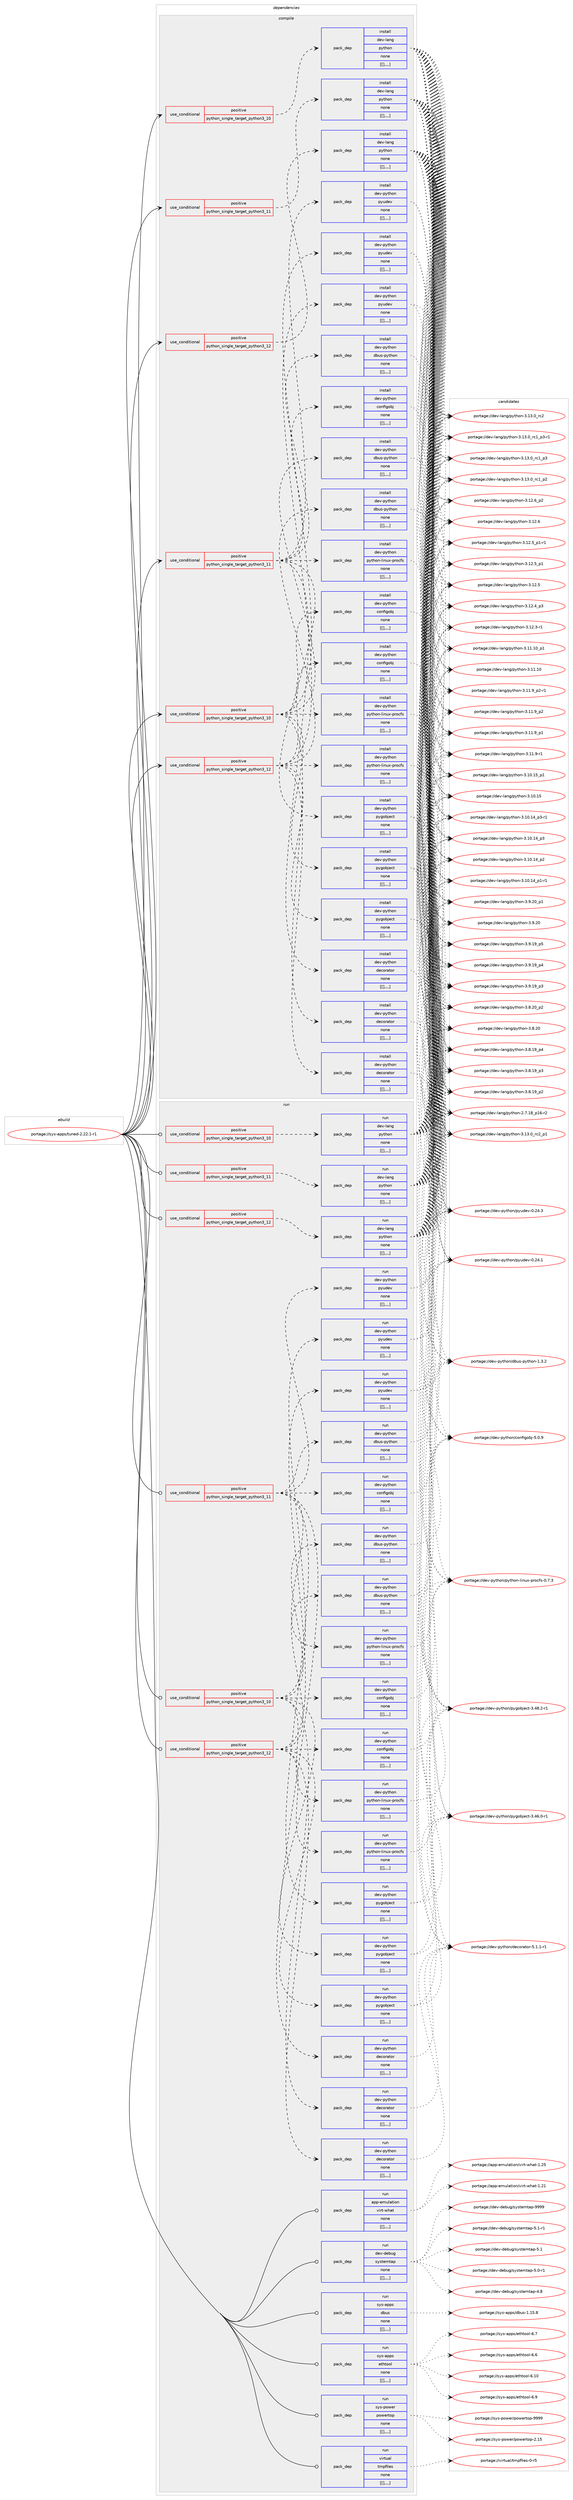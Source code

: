 digraph prolog {

# *************
# Graph options
# *************

newrank=true;
concentrate=true;
compound=true;
graph [rankdir=LR,fontname=Helvetica,fontsize=10,ranksep=1.5];#, ranksep=2.5, nodesep=0.2];
edge  [arrowhead=vee];
node  [fontname=Helvetica,fontsize=10];

# **********
# The ebuild
# **********

subgraph cluster_leftcol {
color=gray;
label=<<i>ebuild</i>>;
id [label="portage://sys-apps/tuned-2.22.1-r1", color=red, width=4, href="../sys-apps/tuned-2.22.1-r1.svg"];
}

# ****************
# The dependencies
# ****************

subgraph cluster_midcol {
color=gray;
label=<<i>dependencies</i>>;
subgraph cluster_compile {
fillcolor="#eeeeee";
style=filled;
label=<<i>compile</i>>;
subgraph cond117065 {
dependency436868 [label=<<TABLE BORDER="0" CELLBORDER="1" CELLSPACING="0" CELLPADDING="4"><TR><TD ROWSPAN="3" CELLPADDING="10">use_conditional</TD></TR><TR><TD>positive</TD></TR><TR><TD>python_single_target_python3_10</TD></TR></TABLE>>, shape=none, color=red];
subgraph pack316858 {
dependency436869 [label=<<TABLE BORDER="0" CELLBORDER="1" CELLSPACING="0" CELLPADDING="4" WIDTH="220"><TR><TD ROWSPAN="6" CELLPADDING="30">pack_dep</TD></TR><TR><TD WIDTH="110">install</TD></TR><TR><TD>dev-lang</TD></TR><TR><TD>python</TD></TR><TR><TD>none</TD></TR><TR><TD>[[],,,,]</TD></TR></TABLE>>, shape=none, color=blue];
}
dependency436868:e -> dependency436869:w [weight=20,style="dashed",arrowhead="vee"];
}
id:e -> dependency436868:w [weight=20,style="solid",arrowhead="vee"];
subgraph cond117066 {
dependency436870 [label=<<TABLE BORDER="0" CELLBORDER="1" CELLSPACING="0" CELLPADDING="4"><TR><TD ROWSPAN="3" CELLPADDING="10">use_conditional</TD></TR><TR><TD>positive</TD></TR><TR><TD>python_single_target_python3_10</TD></TR></TABLE>>, shape=none, color=red];
subgraph pack316859 {
dependency436871 [label=<<TABLE BORDER="0" CELLBORDER="1" CELLSPACING="0" CELLPADDING="4" WIDTH="220"><TR><TD ROWSPAN="6" CELLPADDING="30">pack_dep</TD></TR><TR><TD WIDTH="110">install</TD></TR><TR><TD>dev-python</TD></TR><TR><TD>configobj</TD></TR><TR><TD>none</TD></TR><TR><TD>[[],,,,]</TD></TR></TABLE>>, shape=none, color=blue];
}
dependency436870:e -> dependency436871:w [weight=20,style="dashed",arrowhead="vee"];
subgraph pack316860 {
dependency436872 [label=<<TABLE BORDER="0" CELLBORDER="1" CELLSPACING="0" CELLPADDING="4" WIDTH="220"><TR><TD ROWSPAN="6" CELLPADDING="30">pack_dep</TD></TR><TR><TD WIDTH="110">install</TD></TR><TR><TD>dev-python</TD></TR><TR><TD>dbus-python</TD></TR><TR><TD>none</TD></TR><TR><TD>[[],,,,]</TD></TR></TABLE>>, shape=none, color=blue];
}
dependency436870:e -> dependency436872:w [weight=20,style="dashed",arrowhead="vee"];
subgraph pack316861 {
dependency436873 [label=<<TABLE BORDER="0" CELLBORDER="1" CELLSPACING="0" CELLPADDING="4" WIDTH="220"><TR><TD ROWSPAN="6" CELLPADDING="30">pack_dep</TD></TR><TR><TD WIDTH="110">install</TD></TR><TR><TD>dev-python</TD></TR><TR><TD>decorator</TD></TR><TR><TD>none</TD></TR><TR><TD>[[],,,,]</TD></TR></TABLE>>, shape=none, color=blue];
}
dependency436870:e -> dependency436873:w [weight=20,style="dashed",arrowhead="vee"];
subgraph pack316862 {
dependency436874 [label=<<TABLE BORDER="0" CELLBORDER="1" CELLSPACING="0" CELLPADDING="4" WIDTH="220"><TR><TD ROWSPAN="6" CELLPADDING="30">pack_dep</TD></TR><TR><TD WIDTH="110">install</TD></TR><TR><TD>dev-python</TD></TR><TR><TD>pygobject</TD></TR><TR><TD>none</TD></TR><TR><TD>[[],,,,]</TD></TR></TABLE>>, shape=none, color=blue];
}
dependency436870:e -> dependency436874:w [weight=20,style="dashed",arrowhead="vee"];
subgraph pack316863 {
dependency436875 [label=<<TABLE BORDER="0" CELLBORDER="1" CELLSPACING="0" CELLPADDING="4" WIDTH="220"><TR><TD ROWSPAN="6" CELLPADDING="30">pack_dep</TD></TR><TR><TD WIDTH="110">install</TD></TR><TR><TD>dev-python</TD></TR><TR><TD>python-linux-procfs</TD></TR><TR><TD>none</TD></TR><TR><TD>[[],,,,]</TD></TR></TABLE>>, shape=none, color=blue];
}
dependency436870:e -> dependency436875:w [weight=20,style="dashed",arrowhead="vee"];
subgraph pack316864 {
dependency436876 [label=<<TABLE BORDER="0" CELLBORDER="1" CELLSPACING="0" CELLPADDING="4" WIDTH="220"><TR><TD ROWSPAN="6" CELLPADDING="30">pack_dep</TD></TR><TR><TD WIDTH="110">install</TD></TR><TR><TD>dev-python</TD></TR><TR><TD>pyudev</TD></TR><TR><TD>none</TD></TR><TR><TD>[[],,,,]</TD></TR></TABLE>>, shape=none, color=blue];
}
dependency436870:e -> dependency436876:w [weight=20,style="dashed",arrowhead="vee"];
}
id:e -> dependency436870:w [weight=20,style="solid",arrowhead="vee"];
subgraph cond117067 {
dependency436877 [label=<<TABLE BORDER="0" CELLBORDER="1" CELLSPACING="0" CELLPADDING="4"><TR><TD ROWSPAN="3" CELLPADDING="10">use_conditional</TD></TR><TR><TD>positive</TD></TR><TR><TD>python_single_target_python3_11</TD></TR></TABLE>>, shape=none, color=red];
subgraph pack316865 {
dependency436878 [label=<<TABLE BORDER="0" CELLBORDER="1" CELLSPACING="0" CELLPADDING="4" WIDTH="220"><TR><TD ROWSPAN="6" CELLPADDING="30">pack_dep</TD></TR><TR><TD WIDTH="110">install</TD></TR><TR><TD>dev-lang</TD></TR><TR><TD>python</TD></TR><TR><TD>none</TD></TR><TR><TD>[[],,,,]</TD></TR></TABLE>>, shape=none, color=blue];
}
dependency436877:e -> dependency436878:w [weight=20,style="dashed",arrowhead="vee"];
}
id:e -> dependency436877:w [weight=20,style="solid",arrowhead="vee"];
subgraph cond117068 {
dependency436879 [label=<<TABLE BORDER="0" CELLBORDER="1" CELLSPACING="0" CELLPADDING="4"><TR><TD ROWSPAN="3" CELLPADDING="10">use_conditional</TD></TR><TR><TD>positive</TD></TR><TR><TD>python_single_target_python3_11</TD></TR></TABLE>>, shape=none, color=red];
subgraph pack316866 {
dependency436880 [label=<<TABLE BORDER="0" CELLBORDER="1" CELLSPACING="0" CELLPADDING="4" WIDTH="220"><TR><TD ROWSPAN="6" CELLPADDING="30">pack_dep</TD></TR><TR><TD WIDTH="110">install</TD></TR><TR><TD>dev-python</TD></TR><TR><TD>configobj</TD></TR><TR><TD>none</TD></TR><TR><TD>[[],,,,]</TD></TR></TABLE>>, shape=none, color=blue];
}
dependency436879:e -> dependency436880:w [weight=20,style="dashed",arrowhead="vee"];
subgraph pack316867 {
dependency436881 [label=<<TABLE BORDER="0" CELLBORDER="1" CELLSPACING="0" CELLPADDING="4" WIDTH="220"><TR><TD ROWSPAN="6" CELLPADDING="30">pack_dep</TD></TR><TR><TD WIDTH="110">install</TD></TR><TR><TD>dev-python</TD></TR><TR><TD>dbus-python</TD></TR><TR><TD>none</TD></TR><TR><TD>[[],,,,]</TD></TR></TABLE>>, shape=none, color=blue];
}
dependency436879:e -> dependency436881:w [weight=20,style="dashed",arrowhead="vee"];
subgraph pack316868 {
dependency436882 [label=<<TABLE BORDER="0" CELLBORDER="1" CELLSPACING="0" CELLPADDING="4" WIDTH="220"><TR><TD ROWSPAN="6" CELLPADDING="30">pack_dep</TD></TR><TR><TD WIDTH="110">install</TD></TR><TR><TD>dev-python</TD></TR><TR><TD>decorator</TD></TR><TR><TD>none</TD></TR><TR><TD>[[],,,,]</TD></TR></TABLE>>, shape=none, color=blue];
}
dependency436879:e -> dependency436882:w [weight=20,style="dashed",arrowhead="vee"];
subgraph pack316869 {
dependency436883 [label=<<TABLE BORDER="0" CELLBORDER="1" CELLSPACING="0" CELLPADDING="4" WIDTH="220"><TR><TD ROWSPAN="6" CELLPADDING="30">pack_dep</TD></TR><TR><TD WIDTH="110">install</TD></TR><TR><TD>dev-python</TD></TR><TR><TD>pygobject</TD></TR><TR><TD>none</TD></TR><TR><TD>[[],,,,]</TD></TR></TABLE>>, shape=none, color=blue];
}
dependency436879:e -> dependency436883:w [weight=20,style="dashed",arrowhead="vee"];
subgraph pack316870 {
dependency436884 [label=<<TABLE BORDER="0" CELLBORDER="1" CELLSPACING="0" CELLPADDING="4" WIDTH="220"><TR><TD ROWSPAN="6" CELLPADDING="30">pack_dep</TD></TR><TR><TD WIDTH="110">install</TD></TR><TR><TD>dev-python</TD></TR><TR><TD>python-linux-procfs</TD></TR><TR><TD>none</TD></TR><TR><TD>[[],,,,]</TD></TR></TABLE>>, shape=none, color=blue];
}
dependency436879:e -> dependency436884:w [weight=20,style="dashed",arrowhead="vee"];
subgraph pack316871 {
dependency436885 [label=<<TABLE BORDER="0" CELLBORDER="1" CELLSPACING="0" CELLPADDING="4" WIDTH="220"><TR><TD ROWSPAN="6" CELLPADDING="30">pack_dep</TD></TR><TR><TD WIDTH="110">install</TD></TR><TR><TD>dev-python</TD></TR><TR><TD>pyudev</TD></TR><TR><TD>none</TD></TR><TR><TD>[[],,,,]</TD></TR></TABLE>>, shape=none, color=blue];
}
dependency436879:e -> dependency436885:w [weight=20,style="dashed",arrowhead="vee"];
}
id:e -> dependency436879:w [weight=20,style="solid",arrowhead="vee"];
subgraph cond117069 {
dependency436886 [label=<<TABLE BORDER="0" CELLBORDER="1" CELLSPACING="0" CELLPADDING="4"><TR><TD ROWSPAN="3" CELLPADDING="10">use_conditional</TD></TR><TR><TD>positive</TD></TR><TR><TD>python_single_target_python3_12</TD></TR></TABLE>>, shape=none, color=red];
subgraph pack316872 {
dependency436887 [label=<<TABLE BORDER="0" CELLBORDER="1" CELLSPACING="0" CELLPADDING="4" WIDTH="220"><TR><TD ROWSPAN="6" CELLPADDING="30">pack_dep</TD></TR><TR><TD WIDTH="110">install</TD></TR><TR><TD>dev-lang</TD></TR><TR><TD>python</TD></TR><TR><TD>none</TD></TR><TR><TD>[[],,,,]</TD></TR></TABLE>>, shape=none, color=blue];
}
dependency436886:e -> dependency436887:w [weight=20,style="dashed",arrowhead="vee"];
}
id:e -> dependency436886:w [weight=20,style="solid",arrowhead="vee"];
subgraph cond117070 {
dependency436888 [label=<<TABLE BORDER="0" CELLBORDER="1" CELLSPACING="0" CELLPADDING="4"><TR><TD ROWSPAN="3" CELLPADDING="10">use_conditional</TD></TR><TR><TD>positive</TD></TR><TR><TD>python_single_target_python3_12</TD></TR></TABLE>>, shape=none, color=red];
subgraph pack316873 {
dependency436889 [label=<<TABLE BORDER="0" CELLBORDER="1" CELLSPACING="0" CELLPADDING="4" WIDTH="220"><TR><TD ROWSPAN="6" CELLPADDING="30">pack_dep</TD></TR><TR><TD WIDTH="110">install</TD></TR><TR><TD>dev-python</TD></TR><TR><TD>configobj</TD></TR><TR><TD>none</TD></TR><TR><TD>[[],,,,]</TD></TR></TABLE>>, shape=none, color=blue];
}
dependency436888:e -> dependency436889:w [weight=20,style="dashed",arrowhead="vee"];
subgraph pack316874 {
dependency436890 [label=<<TABLE BORDER="0" CELLBORDER="1" CELLSPACING="0" CELLPADDING="4" WIDTH="220"><TR><TD ROWSPAN="6" CELLPADDING="30">pack_dep</TD></TR><TR><TD WIDTH="110">install</TD></TR><TR><TD>dev-python</TD></TR><TR><TD>dbus-python</TD></TR><TR><TD>none</TD></TR><TR><TD>[[],,,,]</TD></TR></TABLE>>, shape=none, color=blue];
}
dependency436888:e -> dependency436890:w [weight=20,style="dashed",arrowhead="vee"];
subgraph pack316875 {
dependency436891 [label=<<TABLE BORDER="0" CELLBORDER="1" CELLSPACING="0" CELLPADDING="4" WIDTH="220"><TR><TD ROWSPAN="6" CELLPADDING="30">pack_dep</TD></TR><TR><TD WIDTH="110">install</TD></TR><TR><TD>dev-python</TD></TR><TR><TD>decorator</TD></TR><TR><TD>none</TD></TR><TR><TD>[[],,,,]</TD></TR></TABLE>>, shape=none, color=blue];
}
dependency436888:e -> dependency436891:w [weight=20,style="dashed",arrowhead="vee"];
subgraph pack316876 {
dependency436892 [label=<<TABLE BORDER="0" CELLBORDER="1" CELLSPACING="0" CELLPADDING="4" WIDTH="220"><TR><TD ROWSPAN="6" CELLPADDING="30">pack_dep</TD></TR><TR><TD WIDTH="110">install</TD></TR><TR><TD>dev-python</TD></TR><TR><TD>pygobject</TD></TR><TR><TD>none</TD></TR><TR><TD>[[],,,,]</TD></TR></TABLE>>, shape=none, color=blue];
}
dependency436888:e -> dependency436892:w [weight=20,style="dashed",arrowhead="vee"];
subgraph pack316877 {
dependency436893 [label=<<TABLE BORDER="0" CELLBORDER="1" CELLSPACING="0" CELLPADDING="4" WIDTH="220"><TR><TD ROWSPAN="6" CELLPADDING="30">pack_dep</TD></TR><TR><TD WIDTH="110">install</TD></TR><TR><TD>dev-python</TD></TR><TR><TD>python-linux-procfs</TD></TR><TR><TD>none</TD></TR><TR><TD>[[],,,,]</TD></TR></TABLE>>, shape=none, color=blue];
}
dependency436888:e -> dependency436893:w [weight=20,style="dashed",arrowhead="vee"];
subgraph pack316878 {
dependency436894 [label=<<TABLE BORDER="0" CELLBORDER="1" CELLSPACING="0" CELLPADDING="4" WIDTH="220"><TR><TD ROWSPAN="6" CELLPADDING="30">pack_dep</TD></TR><TR><TD WIDTH="110">install</TD></TR><TR><TD>dev-python</TD></TR><TR><TD>pyudev</TD></TR><TR><TD>none</TD></TR><TR><TD>[[],,,,]</TD></TR></TABLE>>, shape=none, color=blue];
}
dependency436888:e -> dependency436894:w [weight=20,style="dashed",arrowhead="vee"];
}
id:e -> dependency436888:w [weight=20,style="solid",arrowhead="vee"];
}
subgraph cluster_compileandrun {
fillcolor="#eeeeee";
style=filled;
label=<<i>compile and run</i>>;
}
subgraph cluster_run {
fillcolor="#eeeeee";
style=filled;
label=<<i>run</i>>;
subgraph cond117071 {
dependency436895 [label=<<TABLE BORDER="0" CELLBORDER="1" CELLSPACING="0" CELLPADDING="4"><TR><TD ROWSPAN="3" CELLPADDING="10">use_conditional</TD></TR><TR><TD>positive</TD></TR><TR><TD>python_single_target_python3_10</TD></TR></TABLE>>, shape=none, color=red];
subgraph pack316879 {
dependency436896 [label=<<TABLE BORDER="0" CELLBORDER="1" CELLSPACING="0" CELLPADDING="4" WIDTH="220"><TR><TD ROWSPAN="6" CELLPADDING="30">pack_dep</TD></TR><TR><TD WIDTH="110">run</TD></TR><TR><TD>dev-lang</TD></TR><TR><TD>python</TD></TR><TR><TD>none</TD></TR><TR><TD>[[],,,,]</TD></TR></TABLE>>, shape=none, color=blue];
}
dependency436895:e -> dependency436896:w [weight=20,style="dashed",arrowhead="vee"];
}
id:e -> dependency436895:w [weight=20,style="solid",arrowhead="odot"];
subgraph cond117072 {
dependency436897 [label=<<TABLE BORDER="0" CELLBORDER="1" CELLSPACING="0" CELLPADDING="4"><TR><TD ROWSPAN="3" CELLPADDING="10">use_conditional</TD></TR><TR><TD>positive</TD></TR><TR><TD>python_single_target_python3_10</TD></TR></TABLE>>, shape=none, color=red];
subgraph pack316880 {
dependency436898 [label=<<TABLE BORDER="0" CELLBORDER="1" CELLSPACING="0" CELLPADDING="4" WIDTH="220"><TR><TD ROWSPAN="6" CELLPADDING="30">pack_dep</TD></TR><TR><TD WIDTH="110">run</TD></TR><TR><TD>dev-python</TD></TR><TR><TD>configobj</TD></TR><TR><TD>none</TD></TR><TR><TD>[[],,,,]</TD></TR></TABLE>>, shape=none, color=blue];
}
dependency436897:e -> dependency436898:w [weight=20,style="dashed",arrowhead="vee"];
subgraph pack316881 {
dependency436899 [label=<<TABLE BORDER="0" CELLBORDER="1" CELLSPACING="0" CELLPADDING="4" WIDTH="220"><TR><TD ROWSPAN="6" CELLPADDING="30">pack_dep</TD></TR><TR><TD WIDTH="110">run</TD></TR><TR><TD>dev-python</TD></TR><TR><TD>dbus-python</TD></TR><TR><TD>none</TD></TR><TR><TD>[[],,,,]</TD></TR></TABLE>>, shape=none, color=blue];
}
dependency436897:e -> dependency436899:w [weight=20,style="dashed",arrowhead="vee"];
subgraph pack316882 {
dependency436900 [label=<<TABLE BORDER="0" CELLBORDER="1" CELLSPACING="0" CELLPADDING="4" WIDTH="220"><TR><TD ROWSPAN="6" CELLPADDING="30">pack_dep</TD></TR><TR><TD WIDTH="110">run</TD></TR><TR><TD>dev-python</TD></TR><TR><TD>decorator</TD></TR><TR><TD>none</TD></TR><TR><TD>[[],,,,]</TD></TR></TABLE>>, shape=none, color=blue];
}
dependency436897:e -> dependency436900:w [weight=20,style="dashed",arrowhead="vee"];
subgraph pack316883 {
dependency436901 [label=<<TABLE BORDER="0" CELLBORDER="1" CELLSPACING="0" CELLPADDING="4" WIDTH="220"><TR><TD ROWSPAN="6" CELLPADDING="30">pack_dep</TD></TR><TR><TD WIDTH="110">run</TD></TR><TR><TD>dev-python</TD></TR><TR><TD>pygobject</TD></TR><TR><TD>none</TD></TR><TR><TD>[[],,,,]</TD></TR></TABLE>>, shape=none, color=blue];
}
dependency436897:e -> dependency436901:w [weight=20,style="dashed",arrowhead="vee"];
subgraph pack316884 {
dependency436902 [label=<<TABLE BORDER="0" CELLBORDER="1" CELLSPACING="0" CELLPADDING="4" WIDTH="220"><TR><TD ROWSPAN="6" CELLPADDING="30">pack_dep</TD></TR><TR><TD WIDTH="110">run</TD></TR><TR><TD>dev-python</TD></TR><TR><TD>python-linux-procfs</TD></TR><TR><TD>none</TD></TR><TR><TD>[[],,,,]</TD></TR></TABLE>>, shape=none, color=blue];
}
dependency436897:e -> dependency436902:w [weight=20,style="dashed",arrowhead="vee"];
subgraph pack316885 {
dependency436903 [label=<<TABLE BORDER="0" CELLBORDER="1" CELLSPACING="0" CELLPADDING="4" WIDTH="220"><TR><TD ROWSPAN="6" CELLPADDING="30">pack_dep</TD></TR><TR><TD WIDTH="110">run</TD></TR><TR><TD>dev-python</TD></TR><TR><TD>pyudev</TD></TR><TR><TD>none</TD></TR><TR><TD>[[],,,,]</TD></TR></TABLE>>, shape=none, color=blue];
}
dependency436897:e -> dependency436903:w [weight=20,style="dashed",arrowhead="vee"];
}
id:e -> dependency436897:w [weight=20,style="solid",arrowhead="odot"];
subgraph cond117073 {
dependency436904 [label=<<TABLE BORDER="0" CELLBORDER="1" CELLSPACING="0" CELLPADDING="4"><TR><TD ROWSPAN="3" CELLPADDING="10">use_conditional</TD></TR><TR><TD>positive</TD></TR><TR><TD>python_single_target_python3_11</TD></TR></TABLE>>, shape=none, color=red];
subgraph pack316886 {
dependency436905 [label=<<TABLE BORDER="0" CELLBORDER="1" CELLSPACING="0" CELLPADDING="4" WIDTH="220"><TR><TD ROWSPAN="6" CELLPADDING="30">pack_dep</TD></TR><TR><TD WIDTH="110">run</TD></TR><TR><TD>dev-lang</TD></TR><TR><TD>python</TD></TR><TR><TD>none</TD></TR><TR><TD>[[],,,,]</TD></TR></TABLE>>, shape=none, color=blue];
}
dependency436904:e -> dependency436905:w [weight=20,style="dashed",arrowhead="vee"];
}
id:e -> dependency436904:w [weight=20,style="solid",arrowhead="odot"];
subgraph cond117074 {
dependency436906 [label=<<TABLE BORDER="0" CELLBORDER="1" CELLSPACING="0" CELLPADDING="4"><TR><TD ROWSPAN="3" CELLPADDING="10">use_conditional</TD></TR><TR><TD>positive</TD></TR><TR><TD>python_single_target_python3_11</TD></TR></TABLE>>, shape=none, color=red];
subgraph pack316887 {
dependency436907 [label=<<TABLE BORDER="0" CELLBORDER="1" CELLSPACING="0" CELLPADDING="4" WIDTH="220"><TR><TD ROWSPAN="6" CELLPADDING="30">pack_dep</TD></TR><TR><TD WIDTH="110">run</TD></TR><TR><TD>dev-python</TD></TR><TR><TD>configobj</TD></TR><TR><TD>none</TD></TR><TR><TD>[[],,,,]</TD></TR></TABLE>>, shape=none, color=blue];
}
dependency436906:e -> dependency436907:w [weight=20,style="dashed",arrowhead="vee"];
subgraph pack316888 {
dependency436908 [label=<<TABLE BORDER="0" CELLBORDER="1" CELLSPACING="0" CELLPADDING="4" WIDTH="220"><TR><TD ROWSPAN="6" CELLPADDING="30">pack_dep</TD></TR><TR><TD WIDTH="110">run</TD></TR><TR><TD>dev-python</TD></TR><TR><TD>dbus-python</TD></TR><TR><TD>none</TD></TR><TR><TD>[[],,,,]</TD></TR></TABLE>>, shape=none, color=blue];
}
dependency436906:e -> dependency436908:w [weight=20,style="dashed",arrowhead="vee"];
subgraph pack316889 {
dependency436909 [label=<<TABLE BORDER="0" CELLBORDER="1" CELLSPACING="0" CELLPADDING="4" WIDTH="220"><TR><TD ROWSPAN="6" CELLPADDING="30">pack_dep</TD></TR><TR><TD WIDTH="110">run</TD></TR><TR><TD>dev-python</TD></TR><TR><TD>decorator</TD></TR><TR><TD>none</TD></TR><TR><TD>[[],,,,]</TD></TR></TABLE>>, shape=none, color=blue];
}
dependency436906:e -> dependency436909:w [weight=20,style="dashed",arrowhead="vee"];
subgraph pack316890 {
dependency436910 [label=<<TABLE BORDER="0" CELLBORDER="1" CELLSPACING="0" CELLPADDING="4" WIDTH="220"><TR><TD ROWSPAN="6" CELLPADDING="30">pack_dep</TD></TR><TR><TD WIDTH="110">run</TD></TR><TR><TD>dev-python</TD></TR><TR><TD>pygobject</TD></TR><TR><TD>none</TD></TR><TR><TD>[[],,,,]</TD></TR></TABLE>>, shape=none, color=blue];
}
dependency436906:e -> dependency436910:w [weight=20,style="dashed",arrowhead="vee"];
subgraph pack316891 {
dependency436911 [label=<<TABLE BORDER="0" CELLBORDER="1" CELLSPACING="0" CELLPADDING="4" WIDTH="220"><TR><TD ROWSPAN="6" CELLPADDING="30">pack_dep</TD></TR><TR><TD WIDTH="110">run</TD></TR><TR><TD>dev-python</TD></TR><TR><TD>python-linux-procfs</TD></TR><TR><TD>none</TD></TR><TR><TD>[[],,,,]</TD></TR></TABLE>>, shape=none, color=blue];
}
dependency436906:e -> dependency436911:w [weight=20,style="dashed",arrowhead="vee"];
subgraph pack316892 {
dependency436912 [label=<<TABLE BORDER="0" CELLBORDER="1" CELLSPACING="0" CELLPADDING="4" WIDTH="220"><TR><TD ROWSPAN="6" CELLPADDING="30">pack_dep</TD></TR><TR><TD WIDTH="110">run</TD></TR><TR><TD>dev-python</TD></TR><TR><TD>pyudev</TD></TR><TR><TD>none</TD></TR><TR><TD>[[],,,,]</TD></TR></TABLE>>, shape=none, color=blue];
}
dependency436906:e -> dependency436912:w [weight=20,style="dashed",arrowhead="vee"];
}
id:e -> dependency436906:w [weight=20,style="solid",arrowhead="odot"];
subgraph cond117075 {
dependency436913 [label=<<TABLE BORDER="0" CELLBORDER="1" CELLSPACING="0" CELLPADDING="4"><TR><TD ROWSPAN="3" CELLPADDING="10">use_conditional</TD></TR><TR><TD>positive</TD></TR><TR><TD>python_single_target_python3_12</TD></TR></TABLE>>, shape=none, color=red];
subgraph pack316893 {
dependency436914 [label=<<TABLE BORDER="0" CELLBORDER="1" CELLSPACING="0" CELLPADDING="4" WIDTH="220"><TR><TD ROWSPAN="6" CELLPADDING="30">pack_dep</TD></TR><TR><TD WIDTH="110">run</TD></TR><TR><TD>dev-lang</TD></TR><TR><TD>python</TD></TR><TR><TD>none</TD></TR><TR><TD>[[],,,,]</TD></TR></TABLE>>, shape=none, color=blue];
}
dependency436913:e -> dependency436914:w [weight=20,style="dashed",arrowhead="vee"];
}
id:e -> dependency436913:w [weight=20,style="solid",arrowhead="odot"];
subgraph cond117076 {
dependency436915 [label=<<TABLE BORDER="0" CELLBORDER="1" CELLSPACING="0" CELLPADDING="4"><TR><TD ROWSPAN="3" CELLPADDING="10">use_conditional</TD></TR><TR><TD>positive</TD></TR><TR><TD>python_single_target_python3_12</TD></TR></TABLE>>, shape=none, color=red];
subgraph pack316894 {
dependency436916 [label=<<TABLE BORDER="0" CELLBORDER="1" CELLSPACING="0" CELLPADDING="4" WIDTH="220"><TR><TD ROWSPAN="6" CELLPADDING="30">pack_dep</TD></TR><TR><TD WIDTH="110">run</TD></TR><TR><TD>dev-python</TD></TR><TR><TD>configobj</TD></TR><TR><TD>none</TD></TR><TR><TD>[[],,,,]</TD></TR></TABLE>>, shape=none, color=blue];
}
dependency436915:e -> dependency436916:w [weight=20,style="dashed",arrowhead="vee"];
subgraph pack316895 {
dependency436917 [label=<<TABLE BORDER="0" CELLBORDER="1" CELLSPACING="0" CELLPADDING="4" WIDTH="220"><TR><TD ROWSPAN="6" CELLPADDING="30">pack_dep</TD></TR><TR><TD WIDTH="110">run</TD></TR><TR><TD>dev-python</TD></TR><TR><TD>dbus-python</TD></TR><TR><TD>none</TD></TR><TR><TD>[[],,,,]</TD></TR></TABLE>>, shape=none, color=blue];
}
dependency436915:e -> dependency436917:w [weight=20,style="dashed",arrowhead="vee"];
subgraph pack316896 {
dependency436918 [label=<<TABLE BORDER="0" CELLBORDER="1" CELLSPACING="0" CELLPADDING="4" WIDTH="220"><TR><TD ROWSPAN="6" CELLPADDING="30">pack_dep</TD></TR><TR><TD WIDTH="110">run</TD></TR><TR><TD>dev-python</TD></TR><TR><TD>decorator</TD></TR><TR><TD>none</TD></TR><TR><TD>[[],,,,]</TD></TR></TABLE>>, shape=none, color=blue];
}
dependency436915:e -> dependency436918:w [weight=20,style="dashed",arrowhead="vee"];
subgraph pack316897 {
dependency436919 [label=<<TABLE BORDER="0" CELLBORDER="1" CELLSPACING="0" CELLPADDING="4" WIDTH="220"><TR><TD ROWSPAN="6" CELLPADDING="30">pack_dep</TD></TR><TR><TD WIDTH="110">run</TD></TR><TR><TD>dev-python</TD></TR><TR><TD>pygobject</TD></TR><TR><TD>none</TD></TR><TR><TD>[[],,,,]</TD></TR></TABLE>>, shape=none, color=blue];
}
dependency436915:e -> dependency436919:w [weight=20,style="dashed",arrowhead="vee"];
subgraph pack316898 {
dependency436920 [label=<<TABLE BORDER="0" CELLBORDER="1" CELLSPACING="0" CELLPADDING="4" WIDTH="220"><TR><TD ROWSPAN="6" CELLPADDING="30">pack_dep</TD></TR><TR><TD WIDTH="110">run</TD></TR><TR><TD>dev-python</TD></TR><TR><TD>python-linux-procfs</TD></TR><TR><TD>none</TD></TR><TR><TD>[[],,,,]</TD></TR></TABLE>>, shape=none, color=blue];
}
dependency436915:e -> dependency436920:w [weight=20,style="dashed",arrowhead="vee"];
subgraph pack316899 {
dependency436921 [label=<<TABLE BORDER="0" CELLBORDER="1" CELLSPACING="0" CELLPADDING="4" WIDTH="220"><TR><TD ROWSPAN="6" CELLPADDING="30">pack_dep</TD></TR><TR><TD WIDTH="110">run</TD></TR><TR><TD>dev-python</TD></TR><TR><TD>pyudev</TD></TR><TR><TD>none</TD></TR><TR><TD>[[],,,,]</TD></TR></TABLE>>, shape=none, color=blue];
}
dependency436915:e -> dependency436921:w [weight=20,style="dashed",arrowhead="vee"];
}
id:e -> dependency436915:w [weight=20,style="solid",arrowhead="odot"];
subgraph pack316900 {
dependency436922 [label=<<TABLE BORDER="0" CELLBORDER="1" CELLSPACING="0" CELLPADDING="4" WIDTH="220"><TR><TD ROWSPAN="6" CELLPADDING="30">pack_dep</TD></TR><TR><TD WIDTH="110">run</TD></TR><TR><TD>app-emulation</TD></TR><TR><TD>virt-what</TD></TR><TR><TD>none</TD></TR><TR><TD>[[],,,,]</TD></TR></TABLE>>, shape=none, color=blue];
}
id:e -> dependency436922:w [weight=20,style="solid",arrowhead="odot"];
subgraph pack316901 {
dependency436923 [label=<<TABLE BORDER="0" CELLBORDER="1" CELLSPACING="0" CELLPADDING="4" WIDTH="220"><TR><TD ROWSPAN="6" CELLPADDING="30">pack_dep</TD></TR><TR><TD WIDTH="110">run</TD></TR><TR><TD>dev-debug</TD></TR><TR><TD>systemtap</TD></TR><TR><TD>none</TD></TR><TR><TD>[[],,,,]</TD></TR></TABLE>>, shape=none, color=blue];
}
id:e -> dependency436923:w [weight=20,style="solid",arrowhead="odot"];
subgraph pack316902 {
dependency436924 [label=<<TABLE BORDER="0" CELLBORDER="1" CELLSPACING="0" CELLPADDING="4" WIDTH="220"><TR><TD ROWSPAN="6" CELLPADDING="30">pack_dep</TD></TR><TR><TD WIDTH="110">run</TD></TR><TR><TD>sys-apps</TD></TR><TR><TD>dbus</TD></TR><TR><TD>none</TD></TR><TR><TD>[[],,,,]</TD></TR></TABLE>>, shape=none, color=blue];
}
id:e -> dependency436924:w [weight=20,style="solid",arrowhead="odot"];
subgraph pack316903 {
dependency436925 [label=<<TABLE BORDER="0" CELLBORDER="1" CELLSPACING="0" CELLPADDING="4" WIDTH="220"><TR><TD ROWSPAN="6" CELLPADDING="30">pack_dep</TD></TR><TR><TD WIDTH="110">run</TD></TR><TR><TD>sys-apps</TD></TR><TR><TD>ethtool</TD></TR><TR><TD>none</TD></TR><TR><TD>[[],,,,]</TD></TR></TABLE>>, shape=none, color=blue];
}
id:e -> dependency436925:w [weight=20,style="solid",arrowhead="odot"];
subgraph pack316904 {
dependency436926 [label=<<TABLE BORDER="0" CELLBORDER="1" CELLSPACING="0" CELLPADDING="4" WIDTH="220"><TR><TD ROWSPAN="6" CELLPADDING="30">pack_dep</TD></TR><TR><TD WIDTH="110">run</TD></TR><TR><TD>sys-power</TD></TR><TR><TD>powertop</TD></TR><TR><TD>none</TD></TR><TR><TD>[[],,,,]</TD></TR></TABLE>>, shape=none, color=blue];
}
id:e -> dependency436926:w [weight=20,style="solid",arrowhead="odot"];
subgraph pack316905 {
dependency436927 [label=<<TABLE BORDER="0" CELLBORDER="1" CELLSPACING="0" CELLPADDING="4" WIDTH="220"><TR><TD ROWSPAN="6" CELLPADDING="30">pack_dep</TD></TR><TR><TD WIDTH="110">run</TD></TR><TR><TD>virtual</TD></TR><TR><TD>tmpfiles</TD></TR><TR><TD>none</TD></TR><TR><TD>[[],,,,]</TD></TR></TABLE>>, shape=none, color=blue];
}
id:e -> dependency436927:w [weight=20,style="solid",arrowhead="odot"];
}
}

# **************
# The candidates
# **************

subgraph cluster_choices {
rank=same;
color=gray;
label=<<i>candidates</i>>;

subgraph choice316858 {
color=black;
nodesep=1;
choice100101118451089711010347112121116104111110455146495146489511499509511249 [label="portage://dev-lang/python-3.13.0_rc2_p1", color=red, width=4,href="../dev-lang/python-3.13.0_rc2_p1.svg"];
choice10010111845108971101034711212111610411111045514649514648951149950 [label="portage://dev-lang/python-3.13.0_rc2", color=red, width=4,href="../dev-lang/python-3.13.0_rc2.svg"];
choice1001011184510897110103471121211161041111104551464951464895114994995112514511449 [label="portage://dev-lang/python-3.13.0_rc1_p3-r1", color=red, width=4,href="../dev-lang/python-3.13.0_rc1_p3-r1.svg"];
choice100101118451089711010347112121116104111110455146495146489511499499511251 [label="portage://dev-lang/python-3.13.0_rc1_p3", color=red, width=4,href="../dev-lang/python-3.13.0_rc1_p3.svg"];
choice100101118451089711010347112121116104111110455146495146489511499499511250 [label="portage://dev-lang/python-3.13.0_rc1_p2", color=red, width=4,href="../dev-lang/python-3.13.0_rc1_p2.svg"];
choice100101118451089711010347112121116104111110455146495046549511250 [label="portage://dev-lang/python-3.12.6_p2", color=red, width=4,href="../dev-lang/python-3.12.6_p2.svg"];
choice10010111845108971101034711212111610411111045514649504654 [label="portage://dev-lang/python-3.12.6", color=red, width=4,href="../dev-lang/python-3.12.6.svg"];
choice1001011184510897110103471121211161041111104551464950465395112494511449 [label="portage://dev-lang/python-3.12.5_p1-r1", color=red, width=4,href="../dev-lang/python-3.12.5_p1-r1.svg"];
choice100101118451089711010347112121116104111110455146495046539511249 [label="portage://dev-lang/python-3.12.5_p1", color=red, width=4,href="../dev-lang/python-3.12.5_p1.svg"];
choice10010111845108971101034711212111610411111045514649504653 [label="portage://dev-lang/python-3.12.5", color=red, width=4,href="../dev-lang/python-3.12.5.svg"];
choice100101118451089711010347112121116104111110455146495046529511251 [label="portage://dev-lang/python-3.12.4_p3", color=red, width=4,href="../dev-lang/python-3.12.4_p3.svg"];
choice100101118451089711010347112121116104111110455146495046514511449 [label="portage://dev-lang/python-3.12.3-r1", color=red, width=4,href="../dev-lang/python-3.12.3-r1.svg"];
choice10010111845108971101034711212111610411111045514649494649489511249 [label="portage://dev-lang/python-3.11.10_p1", color=red, width=4,href="../dev-lang/python-3.11.10_p1.svg"];
choice1001011184510897110103471121211161041111104551464949464948 [label="portage://dev-lang/python-3.11.10", color=red, width=4,href="../dev-lang/python-3.11.10.svg"];
choice1001011184510897110103471121211161041111104551464949465795112504511449 [label="portage://dev-lang/python-3.11.9_p2-r1", color=red, width=4,href="../dev-lang/python-3.11.9_p2-r1.svg"];
choice100101118451089711010347112121116104111110455146494946579511250 [label="portage://dev-lang/python-3.11.9_p2", color=red, width=4,href="../dev-lang/python-3.11.9_p2.svg"];
choice100101118451089711010347112121116104111110455146494946579511249 [label="portage://dev-lang/python-3.11.9_p1", color=red, width=4,href="../dev-lang/python-3.11.9_p1.svg"];
choice100101118451089711010347112121116104111110455146494946574511449 [label="portage://dev-lang/python-3.11.9-r1", color=red, width=4,href="../dev-lang/python-3.11.9-r1.svg"];
choice10010111845108971101034711212111610411111045514649484649539511249 [label="portage://dev-lang/python-3.10.15_p1", color=red, width=4,href="../dev-lang/python-3.10.15_p1.svg"];
choice1001011184510897110103471121211161041111104551464948464953 [label="portage://dev-lang/python-3.10.15", color=red, width=4,href="../dev-lang/python-3.10.15.svg"];
choice100101118451089711010347112121116104111110455146494846495295112514511449 [label="portage://dev-lang/python-3.10.14_p3-r1", color=red, width=4,href="../dev-lang/python-3.10.14_p3-r1.svg"];
choice10010111845108971101034711212111610411111045514649484649529511251 [label="portage://dev-lang/python-3.10.14_p3", color=red, width=4,href="../dev-lang/python-3.10.14_p3.svg"];
choice10010111845108971101034711212111610411111045514649484649529511250 [label="portage://dev-lang/python-3.10.14_p2", color=red, width=4,href="../dev-lang/python-3.10.14_p2.svg"];
choice100101118451089711010347112121116104111110455146494846495295112494511449 [label="portage://dev-lang/python-3.10.14_p1-r1", color=red, width=4,href="../dev-lang/python-3.10.14_p1-r1.svg"];
choice100101118451089711010347112121116104111110455146574650489511249 [label="portage://dev-lang/python-3.9.20_p1", color=red, width=4,href="../dev-lang/python-3.9.20_p1.svg"];
choice10010111845108971101034711212111610411111045514657465048 [label="portage://dev-lang/python-3.9.20", color=red, width=4,href="../dev-lang/python-3.9.20.svg"];
choice100101118451089711010347112121116104111110455146574649579511253 [label="portage://dev-lang/python-3.9.19_p5", color=red, width=4,href="../dev-lang/python-3.9.19_p5.svg"];
choice100101118451089711010347112121116104111110455146574649579511252 [label="portage://dev-lang/python-3.9.19_p4", color=red, width=4,href="../dev-lang/python-3.9.19_p4.svg"];
choice100101118451089711010347112121116104111110455146574649579511251 [label="portage://dev-lang/python-3.9.19_p3", color=red, width=4,href="../dev-lang/python-3.9.19_p3.svg"];
choice100101118451089711010347112121116104111110455146564650489511250 [label="portage://dev-lang/python-3.8.20_p2", color=red, width=4,href="../dev-lang/python-3.8.20_p2.svg"];
choice10010111845108971101034711212111610411111045514656465048 [label="portage://dev-lang/python-3.8.20", color=red, width=4,href="../dev-lang/python-3.8.20.svg"];
choice100101118451089711010347112121116104111110455146564649579511252 [label="portage://dev-lang/python-3.8.19_p4", color=red, width=4,href="../dev-lang/python-3.8.19_p4.svg"];
choice100101118451089711010347112121116104111110455146564649579511251 [label="portage://dev-lang/python-3.8.19_p3", color=red, width=4,href="../dev-lang/python-3.8.19_p3.svg"];
choice100101118451089711010347112121116104111110455146564649579511250 [label="portage://dev-lang/python-3.8.19_p2", color=red, width=4,href="../dev-lang/python-3.8.19_p2.svg"];
choice100101118451089711010347112121116104111110455046554649569511249544511450 [label="portage://dev-lang/python-2.7.18_p16-r2", color=red, width=4,href="../dev-lang/python-2.7.18_p16-r2.svg"];
dependency436869:e -> choice100101118451089711010347112121116104111110455146495146489511499509511249:w [style=dotted,weight="100"];
dependency436869:e -> choice10010111845108971101034711212111610411111045514649514648951149950:w [style=dotted,weight="100"];
dependency436869:e -> choice1001011184510897110103471121211161041111104551464951464895114994995112514511449:w [style=dotted,weight="100"];
dependency436869:e -> choice100101118451089711010347112121116104111110455146495146489511499499511251:w [style=dotted,weight="100"];
dependency436869:e -> choice100101118451089711010347112121116104111110455146495146489511499499511250:w [style=dotted,weight="100"];
dependency436869:e -> choice100101118451089711010347112121116104111110455146495046549511250:w [style=dotted,weight="100"];
dependency436869:e -> choice10010111845108971101034711212111610411111045514649504654:w [style=dotted,weight="100"];
dependency436869:e -> choice1001011184510897110103471121211161041111104551464950465395112494511449:w [style=dotted,weight="100"];
dependency436869:e -> choice100101118451089711010347112121116104111110455146495046539511249:w [style=dotted,weight="100"];
dependency436869:e -> choice10010111845108971101034711212111610411111045514649504653:w [style=dotted,weight="100"];
dependency436869:e -> choice100101118451089711010347112121116104111110455146495046529511251:w [style=dotted,weight="100"];
dependency436869:e -> choice100101118451089711010347112121116104111110455146495046514511449:w [style=dotted,weight="100"];
dependency436869:e -> choice10010111845108971101034711212111610411111045514649494649489511249:w [style=dotted,weight="100"];
dependency436869:e -> choice1001011184510897110103471121211161041111104551464949464948:w [style=dotted,weight="100"];
dependency436869:e -> choice1001011184510897110103471121211161041111104551464949465795112504511449:w [style=dotted,weight="100"];
dependency436869:e -> choice100101118451089711010347112121116104111110455146494946579511250:w [style=dotted,weight="100"];
dependency436869:e -> choice100101118451089711010347112121116104111110455146494946579511249:w [style=dotted,weight="100"];
dependency436869:e -> choice100101118451089711010347112121116104111110455146494946574511449:w [style=dotted,weight="100"];
dependency436869:e -> choice10010111845108971101034711212111610411111045514649484649539511249:w [style=dotted,weight="100"];
dependency436869:e -> choice1001011184510897110103471121211161041111104551464948464953:w [style=dotted,weight="100"];
dependency436869:e -> choice100101118451089711010347112121116104111110455146494846495295112514511449:w [style=dotted,weight="100"];
dependency436869:e -> choice10010111845108971101034711212111610411111045514649484649529511251:w [style=dotted,weight="100"];
dependency436869:e -> choice10010111845108971101034711212111610411111045514649484649529511250:w [style=dotted,weight="100"];
dependency436869:e -> choice100101118451089711010347112121116104111110455146494846495295112494511449:w [style=dotted,weight="100"];
dependency436869:e -> choice100101118451089711010347112121116104111110455146574650489511249:w [style=dotted,weight="100"];
dependency436869:e -> choice10010111845108971101034711212111610411111045514657465048:w [style=dotted,weight="100"];
dependency436869:e -> choice100101118451089711010347112121116104111110455146574649579511253:w [style=dotted,weight="100"];
dependency436869:e -> choice100101118451089711010347112121116104111110455146574649579511252:w [style=dotted,weight="100"];
dependency436869:e -> choice100101118451089711010347112121116104111110455146574649579511251:w [style=dotted,weight="100"];
dependency436869:e -> choice100101118451089711010347112121116104111110455146564650489511250:w [style=dotted,weight="100"];
dependency436869:e -> choice10010111845108971101034711212111610411111045514656465048:w [style=dotted,weight="100"];
dependency436869:e -> choice100101118451089711010347112121116104111110455146564649579511252:w [style=dotted,weight="100"];
dependency436869:e -> choice100101118451089711010347112121116104111110455146564649579511251:w [style=dotted,weight="100"];
dependency436869:e -> choice100101118451089711010347112121116104111110455146564649579511250:w [style=dotted,weight="100"];
dependency436869:e -> choice100101118451089711010347112121116104111110455046554649569511249544511450:w [style=dotted,weight="100"];
}
subgraph choice316859 {
color=black;
nodesep=1;
choice10010111845112121116104111110479911111010210510311198106455346484657 [label="portage://dev-python/configobj-5.0.9", color=red, width=4,href="../dev-python/configobj-5.0.9.svg"];
dependency436871:e -> choice10010111845112121116104111110479911111010210510311198106455346484657:w [style=dotted,weight="100"];
}
subgraph choice316860 {
color=black;
nodesep=1;
choice10010111845112121116104111110471009811711545112121116104111110454946514650 [label="portage://dev-python/dbus-python-1.3.2", color=red, width=4,href="../dev-python/dbus-python-1.3.2.svg"];
dependency436872:e -> choice10010111845112121116104111110471009811711545112121116104111110454946514650:w [style=dotted,weight="100"];
}
subgraph choice316861 {
color=black;
nodesep=1;
choice100101118451121211161041111104710010199111114971161111144553464946494511449 [label="portage://dev-python/decorator-5.1.1-r1", color=red, width=4,href="../dev-python/decorator-5.1.1-r1.svg"];
dependency436873:e -> choice100101118451121211161041111104710010199111114971161111144553464946494511449:w [style=dotted,weight="100"];
}
subgraph choice316862 {
color=black;
nodesep=1;
choice10010111845112121116104111110471121211031119810610199116455146525646504511449 [label="portage://dev-python/pygobject-3.48.2-r1", color=red, width=4,href="../dev-python/pygobject-3.48.2-r1.svg"];
choice10010111845112121116104111110471121211031119810610199116455146525446484511449 [label="portage://dev-python/pygobject-3.46.0-r1", color=red, width=4,href="../dev-python/pygobject-3.46.0-r1.svg"];
dependency436874:e -> choice10010111845112121116104111110471121211031119810610199116455146525646504511449:w [style=dotted,weight="100"];
dependency436874:e -> choice10010111845112121116104111110471121211031119810610199116455146525446484511449:w [style=dotted,weight="100"];
}
subgraph choice316863 {
color=black;
nodesep=1;
choice1001011184511212111610411111047112121116104111110451081051101171204511211411199102115454846554651 [label="portage://dev-python/python-linux-procfs-0.7.3", color=red, width=4,href="../dev-python/python-linux-procfs-0.7.3.svg"];
dependency436875:e -> choice1001011184511212111610411111047112121116104111110451081051101171204511211411199102115454846554651:w [style=dotted,weight="100"];
}
subgraph choice316864 {
color=black;
nodesep=1;
choice100101118451121211161041111104711212111710010111845484650524651 [label="portage://dev-python/pyudev-0.24.3", color=red, width=4,href="../dev-python/pyudev-0.24.3.svg"];
choice100101118451121211161041111104711212111710010111845484650524649 [label="portage://dev-python/pyudev-0.24.1", color=red, width=4,href="../dev-python/pyudev-0.24.1.svg"];
dependency436876:e -> choice100101118451121211161041111104711212111710010111845484650524651:w [style=dotted,weight="100"];
dependency436876:e -> choice100101118451121211161041111104711212111710010111845484650524649:w [style=dotted,weight="100"];
}
subgraph choice316865 {
color=black;
nodesep=1;
choice100101118451089711010347112121116104111110455146495146489511499509511249 [label="portage://dev-lang/python-3.13.0_rc2_p1", color=red, width=4,href="../dev-lang/python-3.13.0_rc2_p1.svg"];
choice10010111845108971101034711212111610411111045514649514648951149950 [label="portage://dev-lang/python-3.13.0_rc2", color=red, width=4,href="../dev-lang/python-3.13.0_rc2.svg"];
choice1001011184510897110103471121211161041111104551464951464895114994995112514511449 [label="portage://dev-lang/python-3.13.0_rc1_p3-r1", color=red, width=4,href="../dev-lang/python-3.13.0_rc1_p3-r1.svg"];
choice100101118451089711010347112121116104111110455146495146489511499499511251 [label="portage://dev-lang/python-3.13.0_rc1_p3", color=red, width=4,href="../dev-lang/python-3.13.0_rc1_p3.svg"];
choice100101118451089711010347112121116104111110455146495146489511499499511250 [label="portage://dev-lang/python-3.13.0_rc1_p2", color=red, width=4,href="../dev-lang/python-3.13.0_rc1_p2.svg"];
choice100101118451089711010347112121116104111110455146495046549511250 [label="portage://dev-lang/python-3.12.6_p2", color=red, width=4,href="../dev-lang/python-3.12.6_p2.svg"];
choice10010111845108971101034711212111610411111045514649504654 [label="portage://dev-lang/python-3.12.6", color=red, width=4,href="../dev-lang/python-3.12.6.svg"];
choice1001011184510897110103471121211161041111104551464950465395112494511449 [label="portage://dev-lang/python-3.12.5_p1-r1", color=red, width=4,href="../dev-lang/python-3.12.5_p1-r1.svg"];
choice100101118451089711010347112121116104111110455146495046539511249 [label="portage://dev-lang/python-3.12.5_p1", color=red, width=4,href="../dev-lang/python-3.12.5_p1.svg"];
choice10010111845108971101034711212111610411111045514649504653 [label="portage://dev-lang/python-3.12.5", color=red, width=4,href="../dev-lang/python-3.12.5.svg"];
choice100101118451089711010347112121116104111110455146495046529511251 [label="portage://dev-lang/python-3.12.4_p3", color=red, width=4,href="../dev-lang/python-3.12.4_p3.svg"];
choice100101118451089711010347112121116104111110455146495046514511449 [label="portage://dev-lang/python-3.12.3-r1", color=red, width=4,href="../dev-lang/python-3.12.3-r1.svg"];
choice10010111845108971101034711212111610411111045514649494649489511249 [label="portage://dev-lang/python-3.11.10_p1", color=red, width=4,href="../dev-lang/python-3.11.10_p1.svg"];
choice1001011184510897110103471121211161041111104551464949464948 [label="portage://dev-lang/python-3.11.10", color=red, width=4,href="../dev-lang/python-3.11.10.svg"];
choice1001011184510897110103471121211161041111104551464949465795112504511449 [label="portage://dev-lang/python-3.11.9_p2-r1", color=red, width=4,href="../dev-lang/python-3.11.9_p2-r1.svg"];
choice100101118451089711010347112121116104111110455146494946579511250 [label="portage://dev-lang/python-3.11.9_p2", color=red, width=4,href="../dev-lang/python-3.11.9_p2.svg"];
choice100101118451089711010347112121116104111110455146494946579511249 [label="portage://dev-lang/python-3.11.9_p1", color=red, width=4,href="../dev-lang/python-3.11.9_p1.svg"];
choice100101118451089711010347112121116104111110455146494946574511449 [label="portage://dev-lang/python-3.11.9-r1", color=red, width=4,href="../dev-lang/python-3.11.9-r1.svg"];
choice10010111845108971101034711212111610411111045514649484649539511249 [label="portage://dev-lang/python-3.10.15_p1", color=red, width=4,href="../dev-lang/python-3.10.15_p1.svg"];
choice1001011184510897110103471121211161041111104551464948464953 [label="portage://dev-lang/python-3.10.15", color=red, width=4,href="../dev-lang/python-3.10.15.svg"];
choice100101118451089711010347112121116104111110455146494846495295112514511449 [label="portage://dev-lang/python-3.10.14_p3-r1", color=red, width=4,href="../dev-lang/python-3.10.14_p3-r1.svg"];
choice10010111845108971101034711212111610411111045514649484649529511251 [label="portage://dev-lang/python-3.10.14_p3", color=red, width=4,href="../dev-lang/python-3.10.14_p3.svg"];
choice10010111845108971101034711212111610411111045514649484649529511250 [label="portage://dev-lang/python-3.10.14_p2", color=red, width=4,href="../dev-lang/python-3.10.14_p2.svg"];
choice100101118451089711010347112121116104111110455146494846495295112494511449 [label="portage://dev-lang/python-3.10.14_p1-r1", color=red, width=4,href="../dev-lang/python-3.10.14_p1-r1.svg"];
choice100101118451089711010347112121116104111110455146574650489511249 [label="portage://dev-lang/python-3.9.20_p1", color=red, width=4,href="../dev-lang/python-3.9.20_p1.svg"];
choice10010111845108971101034711212111610411111045514657465048 [label="portage://dev-lang/python-3.9.20", color=red, width=4,href="../dev-lang/python-3.9.20.svg"];
choice100101118451089711010347112121116104111110455146574649579511253 [label="portage://dev-lang/python-3.9.19_p5", color=red, width=4,href="../dev-lang/python-3.9.19_p5.svg"];
choice100101118451089711010347112121116104111110455146574649579511252 [label="portage://dev-lang/python-3.9.19_p4", color=red, width=4,href="../dev-lang/python-3.9.19_p4.svg"];
choice100101118451089711010347112121116104111110455146574649579511251 [label="portage://dev-lang/python-3.9.19_p3", color=red, width=4,href="../dev-lang/python-3.9.19_p3.svg"];
choice100101118451089711010347112121116104111110455146564650489511250 [label="portage://dev-lang/python-3.8.20_p2", color=red, width=4,href="../dev-lang/python-3.8.20_p2.svg"];
choice10010111845108971101034711212111610411111045514656465048 [label="portage://dev-lang/python-3.8.20", color=red, width=4,href="../dev-lang/python-3.8.20.svg"];
choice100101118451089711010347112121116104111110455146564649579511252 [label="portage://dev-lang/python-3.8.19_p4", color=red, width=4,href="../dev-lang/python-3.8.19_p4.svg"];
choice100101118451089711010347112121116104111110455146564649579511251 [label="portage://dev-lang/python-3.8.19_p3", color=red, width=4,href="../dev-lang/python-3.8.19_p3.svg"];
choice100101118451089711010347112121116104111110455146564649579511250 [label="portage://dev-lang/python-3.8.19_p2", color=red, width=4,href="../dev-lang/python-3.8.19_p2.svg"];
choice100101118451089711010347112121116104111110455046554649569511249544511450 [label="portage://dev-lang/python-2.7.18_p16-r2", color=red, width=4,href="../dev-lang/python-2.7.18_p16-r2.svg"];
dependency436878:e -> choice100101118451089711010347112121116104111110455146495146489511499509511249:w [style=dotted,weight="100"];
dependency436878:e -> choice10010111845108971101034711212111610411111045514649514648951149950:w [style=dotted,weight="100"];
dependency436878:e -> choice1001011184510897110103471121211161041111104551464951464895114994995112514511449:w [style=dotted,weight="100"];
dependency436878:e -> choice100101118451089711010347112121116104111110455146495146489511499499511251:w [style=dotted,weight="100"];
dependency436878:e -> choice100101118451089711010347112121116104111110455146495146489511499499511250:w [style=dotted,weight="100"];
dependency436878:e -> choice100101118451089711010347112121116104111110455146495046549511250:w [style=dotted,weight="100"];
dependency436878:e -> choice10010111845108971101034711212111610411111045514649504654:w [style=dotted,weight="100"];
dependency436878:e -> choice1001011184510897110103471121211161041111104551464950465395112494511449:w [style=dotted,weight="100"];
dependency436878:e -> choice100101118451089711010347112121116104111110455146495046539511249:w [style=dotted,weight="100"];
dependency436878:e -> choice10010111845108971101034711212111610411111045514649504653:w [style=dotted,weight="100"];
dependency436878:e -> choice100101118451089711010347112121116104111110455146495046529511251:w [style=dotted,weight="100"];
dependency436878:e -> choice100101118451089711010347112121116104111110455146495046514511449:w [style=dotted,weight="100"];
dependency436878:e -> choice10010111845108971101034711212111610411111045514649494649489511249:w [style=dotted,weight="100"];
dependency436878:e -> choice1001011184510897110103471121211161041111104551464949464948:w [style=dotted,weight="100"];
dependency436878:e -> choice1001011184510897110103471121211161041111104551464949465795112504511449:w [style=dotted,weight="100"];
dependency436878:e -> choice100101118451089711010347112121116104111110455146494946579511250:w [style=dotted,weight="100"];
dependency436878:e -> choice100101118451089711010347112121116104111110455146494946579511249:w [style=dotted,weight="100"];
dependency436878:e -> choice100101118451089711010347112121116104111110455146494946574511449:w [style=dotted,weight="100"];
dependency436878:e -> choice10010111845108971101034711212111610411111045514649484649539511249:w [style=dotted,weight="100"];
dependency436878:e -> choice1001011184510897110103471121211161041111104551464948464953:w [style=dotted,weight="100"];
dependency436878:e -> choice100101118451089711010347112121116104111110455146494846495295112514511449:w [style=dotted,weight="100"];
dependency436878:e -> choice10010111845108971101034711212111610411111045514649484649529511251:w [style=dotted,weight="100"];
dependency436878:e -> choice10010111845108971101034711212111610411111045514649484649529511250:w [style=dotted,weight="100"];
dependency436878:e -> choice100101118451089711010347112121116104111110455146494846495295112494511449:w [style=dotted,weight="100"];
dependency436878:e -> choice100101118451089711010347112121116104111110455146574650489511249:w [style=dotted,weight="100"];
dependency436878:e -> choice10010111845108971101034711212111610411111045514657465048:w [style=dotted,weight="100"];
dependency436878:e -> choice100101118451089711010347112121116104111110455146574649579511253:w [style=dotted,weight="100"];
dependency436878:e -> choice100101118451089711010347112121116104111110455146574649579511252:w [style=dotted,weight="100"];
dependency436878:e -> choice100101118451089711010347112121116104111110455146574649579511251:w [style=dotted,weight="100"];
dependency436878:e -> choice100101118451089711010347112121116104111110455146564650489511250:w [style=dotted,weight="100"];
dependency436878:e -> choice10010111845108971101034711212111610411111045514656465048:w [style=dotted,weight="100"];
dependency436878:e -> choice100101118451089711010347112121116104111110455146564649579511252:w [style=dotted,weight="100"];
dependency436878:e -> choice100101118451089711010347112121116104111110455146564649579511251:w [style=dotted,weight="100"];
dependency436878:e -> choice100101118451089711010347112121116104111110455146564649579511250:w [style=dotted,weight="100"];
dependency436878:e -> choice100101118451089711010347112121116104111110455046554649569511249544511450:w [style=dotted,weight="100"];
}
subgraph choice316866 {
color=black;
nodesep=1;
choice10010111845112121116104111110479911111010210510311198106455346484657 [label="portage://dev-python/configobj-5.0.9", color=red, width=4,href="../dev-python/configobj-5.0.9.svg"];
dependency436880:e -> choice10010111845112121116104111110479911111010210510311198106455346484657:w [style=dotted,weight="100"];
}
subgraph choice316867 {
color=black;
nodesep=1;
choice10010111845112121116104111110471009811711545112121116104111110454946514650 [label="portage://dev-python/dbus-python-1.3.2", color=red, width=4,href="../dev-python/dbus-python-1.3.2.svg"];
dependency436881:e -> choice10010111845112121116104111110471009811711545112121116104111110454946514650:w [style=dotted,weight="100"];
}
subgraph choice316868 {
color=black;
nodesep=1;
choice100101118451121211161041111104710010199111114971161111144553464946494511449 [label="portage://dev-python/decorator-5.1.1-r1", color=red, width=4,href="../dev-python/decorator-5.1.1-r1.svg"];
dependency436882:e -> choice100101118451121211161041111104710010199111114971161111144553464946494511449:w [style=dotted,weight="100"];
}
subgraph choice316869 {
color=black;
nodesep=1;
choice10010111845112121116104111110471121211031119810610199116455146525646504511449 [label="portage://dev-python/pygobject-3.48.2-r1", color=red, width=4,href="../dev-python/pygobject-3.48.2-r1.svg"];
choice10010111845112121116104111110471121211031119810610199116455146525446484511449 [label="portage://dev-python/pygobject-3.46.0-r1", color=red, width=4,href="../dev-python/pygobject-3.46.0-r1.svg"];
dependency436883:e -> choice10010111845112121116104111110471121211031119810610199116455146525646504511449:w [style=dotted,weight="100"];
dependency436883:e -> choice10010111845112121116104111110471121211031119810610199116455146525446484511449:w [style=dotted,weight="100"];
}
subgraph choice316870 {
color=black;
nodesep=1;
choice1001011184511212111610411111047112121116104111110451081051101171204511211411199102115454846554651 [label="portage://dev-python/python-linux-procfs-0.7.3", color=red, width=4,href="../dev-python/python-linux-procfs-0.7.3.svg"];
dependency436884:e -> choice1001011184511212111610411111047112121116104111110451081051101171204511211411199102115454846554651:w [style=dotted,weight="100"];
}
subgraph choice316871 {
color=black;
nodesep=1;
choice100101118451121211161041111104711212111710010111845484650524651 [label="portage://dev-python/pyudev-0.24.3", color=red, width=4,href="../dev-python/pyudev-0.24.3.svg"];
choice100101118451121211161041111104711212111710010111845484650524649 [label="portage://dev-python/pyudev-0.24.1", color=red, width=4,href="../dev-python/pyudev-0.24.1.svg"];
dependency436885:e -> choice100101118451121211161041111104711212111710010111845484650524651:w [style=dotted,weight="100"];
dependency436885:e -> choice100101118451121211161041111104711212111710010111845484650524649:w [style=dotted,weight="100"];
}
subgraph choice316872 {
color=black;
nodesep=1;
choice100101118451089711010347112121116104111110455146495146489511499509511249 [label="portage://dev-lang/python-3.13.0_rc2_p1", color=red, width=4,href="../dev-lang/python-3.13.0_rc2_p1.svg"];
choice10010111845108971101034711212111610411111045514649514648951149950 [label="portage://dev-lang/python-3.13.0_rc2", color=red, width=4,href="../dev-lang/python-3.13.0_rc2.svg"];
choice1001011184510897110103471121211161041111104551464951464895114994995112514511449 [label="portage://dev-lang/python-3.13.0_rc1_p3-r1", color=red, width=4,href="../dev-lang/python-3.13.0_rc1_p3-r1.svg"];
choice100101118451089711010347112121116104111110455146495146489511499499511251 [label="portage://dev-lang/python-3.13.0_rc1_p3", color=red, width=4,href="../dev-lang/python-3.13.0_rc1_p3.svg"];
choice100101118451089711010347112121116104111110455146495146489511499499511250 [label="portage://dev-lang/python-3.13.0_rc1_p2", color=red, width=4,href="../dev-lang/python-3.13.0_rc1_p2.svg"];
choice100101118451089711010347112121116104111110455146495046549511250 [label="portage://dev-lang/python-3.12.6_p2", color=red, width=4,href="../dev-lang/python-3.12.6_p2.svg"];
choice10010111845108971101034711212111610411111045514649504654 [label="portage://dev-lang/python-3.12.6", color=red, width=4,href="../dev-lang/python-3.12.6.svg"];
choice1001011184510897110103471121211161041111104551464950465395112494511449 [label="portage://dev-lang/python-3.12.5_p1-r1", color=red, width=4,href="../dev-lang/python-3.12.5_p1-r1.svg"];
choice100101118451089711010347112121116104111110455146495046539511249 [label="portage://dev-lang/python-3.12.5_p1", color=red, width=4,href="../dev-lang/python-3.12.5_p1.svg"];
choice10010111845108971101034711212111610411111045514649504653 [label="portage://dev-lang/python-3.12.5", color=red, width=4,href="../dev-lang/python-3.12.5.svg"];
choice100101118451089711010347112121116104111110455146495046529511251 [label="portage://dev-lang/python-3.12.4_p3", color=red, width=4,href="../dev-lang/python-3.12.4_p3.svg"];
choice100101118451089711010347112121116104111110455146495046514511449 [label="portage://dev-lang/python-3.12.3-r1", color=red, width=4,href="../dev-lang/python-3.12.3-r1.svg"];
choice10010111845108971101034711212111610411111045514649494649489511249 [label="portage://dev-lang/python-3.11.10_p1", color=red, width=4,href="../dev-lang/python-3.11.10_p1.svg"];
choice1001011184510897110103471121211161041111104551464949464948 [label="portage://dev-lang/python-3.11.10", color=red, width=4,href="../dev-lang/python-3.11.10.svg"];
choice1001011184510897110103471121211161041111104551464949465795112504511449 [label="portage://dev-lang/python-3.11.9_p2-r1", color=red, width=4,href="../dev-lang/python-3.11.9_p2-r1.svg"];
choice100101118451089711010347112121116104111110455146494946579511250 [label="portage://dev-lang/python-3.11.9_p2", color=red, width=4,href="../dev-lang/python-3.11.9_p2.svg"];
choice100101118451089711010347112121116104111110455146494946579511249 [label="portage://dev-lang/python-3.11.9_p1", color=red, width=4,href="../dev-lang/python-3.11.9_p1.svg"];
choice100101118451089711010347112121116104111110455146494946574511449 [label="portage://dev-lang/python-3.11.9-r1", color=red, width=4,href="../dev-lang/python-3.11.9-r1.svg"];
choice10010111845108971101034711212111610411111045514649484649539511249 [label="portage://dev-lang/python-3.10.15_p1", color=red, width=4,href="../dev-lang/python-3.10.15_p1.svg"];
choice1001011184510897110103471121211161041111104551464948464953 [label="portage://dev-lang/python-3.10.15", color=red, width=4,href="../dev-lang/python-3.10.15.svg"];
choice100101118451089711010347112121116104111110455146494846495295112514511449 [label="portage://dev-lang/python-3.10.14_p3-r1", color=red, width=4,href="../dev-lang/python-3.10.14_p3-r1.svg"];
choice10010111845108971101034711212111610411111045514649484649529511251 [label="portage://dev-lang/python-3.10.14_p3", color=red, width=4,href="../dev-lang/python-3.10.14_p3.svg"];
choice10010111845108971101034711212111610411111045514649484649529511250 [label="portage://dev-lang/python-3.10.14_p2", color=red, width=4,href="../dev-lang/python-3.10.14_p2.svg"];
choice100101118451089711010347112121116104111110455146494846495295112494511449 [label="portage://dev-lang/python-3.10.14_p1-r1", color=red, width=4,href="../dev-lang/python-3.10.14_p1-r1.svg"];
choice100101118451089711010347112121116104111110455146574650489511249 [label="portage://dev-lang/python-3.9.20_p1", color=red, width=4,href="../dev-lang/python-3.9.20_p1.svg"];
choice10010111845108971101034711212111610411111045514657465048 [label="portage://dev-lang/python-3.9.20", color=red, width=4,href="../dev-lang/python-3.9.20.svg"];
choice100101118451089711010347112121116104111110455146574649579511253 [label="portage://dev-lang/python-3.9.19_p5", color=red, width=4,href="../dev-lang/python-3.9.19_p5.svg"];
choice100101118451089711010347112121116104111110455146574649579511252 [label="portage://dev-lang/python-3.9.19_p4", color=red, width=4,href="../dev-lang/python-3.9.19_p4.svg"];
choice100101118451089711010347112121116104111110455146574649579511251 [label="portage://dev-lang/python-3.9.19_p3", color=red, width=4,href="../dev-lang/python-3.9.19_p3.svg"];
choice100101118451089711010347112121116104111110455146564650489511250 [label="portage://dev-lang/python-3.8.20_p2", color=red, width=4,href="../dev-lang/python-3.8.20_p2.svg"];
choice10010111845108971101034711212111610411111045514656465048 [label="portage://dev-lang/python-3.8.20", color=red, width=4,href="../dev-lang/python-3.8.20.svg"];
choice100101118451089711010347112121116104111110455146564649579511252 [label="portage://dev-lang/python-3.8.19_p4", color=red, width=4,href="../dev-lang/python-3.8.19_p4.svg"];
choice100101118451089711010347112121116104111110455146564649579511251 [label="portage://dev-lang/python-3.8.19_p3", color=red, width=4,href="../dev-lang/python-3.8.19_p3.svg"];
choice100101118451089711010347112121116104111110455146564649579511250 [label="portage://dev-lang/python-3.8.19_p2", color=red, width=4,href="../dev-lang/python-3.8.19_p2.svg"];
choice100101118451089711010347112121116104111110455046554649569511249544511450 [label="portage://dev-lang/python-2.7.18_p16-r2", color=red, width=4,href="../dev-lang/python-2.7.18_p16-r2.svg"];
dependency436887:e -> choice100101118451089711010347112121116104111110455146495146489511499509511249:w [style=dotted,weight="100"];
dependency436887:e -> choice10010111845108971101034711212111610411111045514649514648951149950:w [style=dotted,weight="100"];
dependency436887:e -> choice1001011184510897110103471121211161041111104551464951464895114994995112514511449:w [style=dotted,weight="100"];
dependency436887:e -> choice100101118451089711010347112121116104111110455146495146489511499499511251:w [style=dotted,weight="100"];
dependency436887:e -> choice100101118451089711010347112121116104111110455146495146489511499499511250:w [style=dotted,weight="100"];
dependency436887:e -> choice100101118451089711010347112121116104111110455146495046549511250:w [style=dotted,weight="100"];
dependency436887:e -> choice10010111845108971101034711212111610411111045514649504654:w [style=dotted,weight="100"];
dependency436887:e -> choice1001011184510897110103471121211161041111104551464950465395112494511449:w [style=dotted,weight="100"];
dependency436887:e -> choice100101118451089711010347112121116104111110455146495046539511249:w [style=dotted,weight="100"];
dependency436887:e -> choice10010111845108971101034711212111610411111045514649504653:w [style=dotted,weight="100"];
dependency436887:e -> choice100101118451089711010347112121116104111110455146495046529511251:w [style=dotted,weight="100"];
dependency436887:e -> choice100101118451089711010347112121116104111110455146495046514511449:w [style=dotted,weight="100"];
dependency436887:e -> choice10010111845108971101034711212111610411111045514649494649489511249:w [style=dotted,weight="100"];
dependency436887:e -> choice1001011184510897110103471121211161041111104551464949464948:w [style=dotted,weight="100"];
dependency436887:e -> choice1001011184510897110103471121211161041111104551464949465795112504511449:w [style=dotted,weight="100"];
dependency436887:e -> choice100101118451089711010347112121116104111110455146494946579511250:w [style=dotted,weight="100"];
dependency436887:e -> choice100101118451089711010347112121116104111110455146494946579511249:w [style=dotted,weight="100"];
dependency436887:e -> choice100101118451089711010347112121116104111110455146494946574511449:w [style=dotted,weight="100"];
dependency436887:e -> choice10010111845108971101034711212111610411111045514649484649539511249:w [style=dotted,weight="100"];
dependency436887:e -> choice1001011184510897110103471121211161041111104551464948464953:w [style=dotted,weight="100"];
dependency436887:e -> choice100101118451089711010347112121116104111110455146494846495295112514511449:w [style=dotted,weight="100"];
dependency436887:e -> choice10010111845108971101034711212111610411111045514649484649529511251:w [style=dotted,weight="100"];
dependency436887:e -> choice10010111845108971101034711212111610411111045514649484649529511250:w [style=dotted,weight="100"];
dependency436887:e -> choice100101118451089711010347112121116104111110455146494846495295112494511449:w [style=dotted,weight="100"];
dependency436887:e -> choice100101118451089711010347112121116104111110455146574650489511249:w [style=dotted,weight="100"];
dependency436887:e -> choice10010111845108971101034711212111610411111045514657465048:w [style=dotted,weight="100"];
dependency436887:e -> choice100101118451089711010347112121116104111110455146574649579511253:w [style=dotted,weight="100"];
dependency436887:e -> choice100101118451089711010347112121116104111110455146574649579511252:w [style=dotted,weight="100"];
dependency436887:e -> choice100101118451089711010347112121116104111110455146574649579511251:w [style=dotted,weight="100"];
dependency436887:e -> choice100101118451089711010347112121116104111110455146564650489511250:w [style=dotted,weight="100"];
dependency436887:e -> choice10010111845108971101034711212111610411111045514656465048:w [style=dotted,weight="100"];
dependency436887:e -> choice100101118451089711010347112121116104111110455146564649579511252:w [style=dotted,weight="100"];
dependency436887:e -> choice100101118451089711010347112121116104111110455146564649579511251:w [style=dotted,weight="100"];
dependency436887:e -> choice100101118451089711010347112121116104111110455146564649579511250:w [style=dotted,weight="100"];
dependency436887:e -> choice100101118451089711010347112121116104111110455046554649569511249544511450:w [style=dotted,weight="100"];
}
subgraph choice316873 {
color=black;
nodesep=1;
choice10010111845112121116104111110479911111010210510311198106455346484657 [label="portage://dev-python/configobj-5.0.9", color=red, width=4,href="../dev-python/configobj-5.0.9.svg"];
dependency436889:e -> choice10010111845112121116104111110479911111010210510311198106455346484657:w [style=dotted,weight="100"];
}
subgraph choice316874 {
color=black;
nodesep=1;
choice10010111845112121116104111110471009811711545112121116104111110454946514650 [label="portage://dev-python/dbus-python-1.3.2", color=red, width=4,href="../dev-python/dbus-python-1.3.2.svg"];
dependency436890:e -> choice10010111845112121116104111110471009811711545112121116104111110454946514650:w [style=dotted,weight="100"];
}
subgraph choice316875 {
color=black;
nodesep=1;
choice100101118451121211161041111104710010199111114971161111144553464946494511449 [label="portage://dev-python/decorator-5.1.1-r1", color=red, width=4,href="../dev-python/decorator-5.1.1-r1.svg"];
dependency436891:e -> choice100101118451121211161041111104710010199111114971161111144553464946494511449:w [style=dotted,weight="100"];
}
subgraph choice316876 {
color=black;
nodesep=1;
choice10010111845112121116104111110471121211031119810610199116455146525646504511449 [label="portage://dev-python/pygobject-3.48.2-r1", color=red, width=4,href="../dev-python/pygobject-3.48.2-r1.svg"];
choice10010111845112121116104111110471121211031119810610199116455146525446484511449 [label="portage://dev-python/pygobject-3.46.0-r1", color=red, width=4,href="../dev-python/pygobject-3.46.0-r1.svg"];
dependency436892:e -> choice10010111845112121116104111110471121211031119810610199116455146525646504511449:w [style=dotted,weight="100"];
dependency436892:e -> choice10010111845112121116104111110471121211031119810610199116455146525446484511449:w [style=dotted,weight="100"];
}
subgraph choice316877 {
color=black;
nodesep=1;
choice1001011184511212111610411111047112121116104111110451081051101171204511211411199102115454846554651 [label="portage://dev-python/python-linux-procfs-0.7.3", color=red, width=4,href="../dev-python/python-linux-procfs-0.7.3.svg"];
dependency436893:e -> choice1001011184511212111610411111047112121116104111110451081051101171204511211411199102115454846554651:w [style=dotted,weight="100"];
}
subgraph choice316878 {
color=black;
nodesep=1;
choice100101118451121211161041111104711212111710010111845484650524651 [label="portage://dev-python/pyudev-0.24.3", color=red, width=4,href="../dev-python/pyudev-0.24.3.svg"];
choice100101118451121211161041111104711212111710010111845484650524649 [label="portage://dev-python/pyudev-0.24.1", color=red, width=4,href="../dev-python/pyudev-0.24.1.svg"];
dependency436894:e -> choice100101118451121211161041111104711212111710010111845484650524651:w [style=dotted,weight="100"];
dependency436894:e -> choice100101118451121211161041111104711212111710010111845484650524649:w [style=dotted,weight="100"];
}
subgraph choice316879 {
color=black;
nodesep=1;
choice100101118451089711010347112121116104111110455146495146489511499509511249 [label="portage://dev-lang/python-3.13.0_rc2_p1", color=red, width=4,href="../dev-lang/python-3.13.0_rc2_p1.svg"];
choice10010111845108971101034711212111610411111045514649514648951149950 [label="portage://dev-lang/python-3.13.0_rc2", color=red, width=4,href="../dev-lang/python-3.13.0_rc2.svg"];
choice1001011184510897110103471121211161041111104551464951464895114994995112514511449 [label="portage://dev-lang/python-3.13.0_rc1_p3-r1", color=red, width=4,href="../dev-lang/python-3.13.0_rc1_p3-r1.svg"];
choice100101118451089711010347112121116104111110455146495146489511499499511251 [label="portage://dev-lang/python-3.13.0_rc1_p3", color=red, width=4,href="../dev-lang/python-3.13.0_rc1_p3.svg"];
choice100101118451089711010347112121116104111110455146495146489511499499511250 [label="portage://dev-lang/python-3.13.0_rc1_p2", color=red, width=4,href="../dev-lang/python-3.13.0_rc1_p2.svg"];
choice100101118451089711010347112121116104111110455146495046549511250 [label="portage://dev-lang/python-3.12.6_p2", color=red, width=4,href="../dev-lang/python-3.12.6_p2.svg"];
choice10010111845108971101034711212111610411111045514649504654 [label="portage://dev-lang/python-3.12.6", color=red, width=4,href="../dev-lang/python-3.12.6.svg"];
choice1001011184510897110103471121211161041111104551464950465395112494511449 [label="portage://dev-lang/python-3.12.5_p1-r1", color=red, width=4,href="../dev-lang/python-3.12.5_p1-r1.svg"];
choice100101118451089711010347112121116104111110455146495046539511249 [label="portage://dev-lang/python-3.12.5_p1", color=red, width=4,href="../dev-lang/python-3.12.5_p1.svg"];
choice10010111845108971101034711212111610411111045514649504653 [label="portage://dev-lang/python-3.12.5", color=red, width=4,href="../dev-lang/python-3.12.5.svg"];
choice100101118451089711010347112121116104111110455146495046529511251 [label="portage://dev-lang/python-3.12.4_p3", color=red, width=4,href="../dev-lang/python-3.12.4_p3.svg"];
choice100101118451089711010347112121116104111110455146495046514511449 [label="portage://dev-lang/python-3.12.3-r1", color=red, width=4,href="../dev-lang/python-3.12.3-r1.svg"];
choice10010111845108971101034711212111610411111045514649494649489511249 [label="portage://dev-lang/python-3.11.10_p1", color=red, width=4,href="../dev-lang/python-3.11.10_p1.svg"];
choice1001011184510897110103471121211161041111104551464949464948 [label="portage://dev-lang/python-3.11.10", color=red, width=4,href="../dev-lang/python-3.11.10.svg"];
choice1001011184510897110103471121211161041111104551464949465795112504511449 [label="portage://dev-lang/python-3.11.9_p2-r1", color=red, width=4,href="../dev-lang/python-3.11.9_p2-r1.svg"];
choice100101118451089711010347112121116104111110455146494946579511250 [label="portage://dev-lang/python-3.11.9_p2", color=red, width=4,href="../dev-lang/python-3.11.9_p2.svg"];
choice100101118451089711010347112121116104111110455146494946579511249 [label="portage://dev-lang/python-3.11.9_p1", color=red, width=4,href="../dev-lang/python-3.11.9_p1.svg"];
choice100101118451089711010347112121116104111110455146494946574511449 [label="portage://dev-lang/python-3.11.9-r1", color=red, width=4,href="../dev-lang/python-3.11.9-r1.svg"];
choice10010111845108971101034711212111610411111045514649484649539511249 [label="portage://dev-lang/python-3.10.15_p1", color=red, width=4,href="../dev-lang/python-3.10.15_p1.svg"];
choice1001011184510897110103471121211161041111104551464948464953 [label="portage://dev-lang/python-3.10.15", color=red, width=4,href="../dev-lang/python-3.10.15.svg"];
choice100101118451089711010347112121116104111110455146494846495295112514511449 [label="portage://dev-lang/python-3.10.14_p3-r1", color=red, width=4,href="../dev-lang/python-3.10.14_p3-r1.svg"];
choice10010111845108971101034711212111610411111045514649484649529511251 [label="portage://dev-lang/python-3.10.14_p3", color=red, width=4,href="../dev-lang/python-3.10.14_p3.svg"];
choice10010111845108971101034711212111610411111045514649484649529511250 [label="portage://dev-lang/python-3.10.14_p2", color=red, width=4,href="../dev-lang/python-3.10.14_p2.svg"];
choice100101118451089711010347112121116104111110455146494846495295112494511449 [label="portage://dev-lang/python-3.10.14_p1-r1", color=red, width=4,href="../dev-lang/python-3.10.14_p1-r1.svg"];
choice100101118451089711010347112121116104111110455146574650489511249 [label="portage://dev-lang/python-3.9.20_p1", color=red, width=4,href="../dev-lang/python-3.9.20_p1.svg"];
choice10010111845108971101034711212111610411111045514657465048 [label="portage://dev-lang/python-3.9.20", color=red, width=4,href="../dev-lang/python-3.9.20.svg"];
choice100101118451089711010347112121116104111110455146574649579511253 [label="portage://dev-lang/python-3.9.19_p5", color=red, width=4,href="../dev-lang/python-3.9.19_p5.svg"];
choice100101118451089711010347112121116104111110455146574649579511252 [label="portage://dev-lang/python-3.9.19_p4", color=red, width=4,href="../dev-lang/python-3.9.19_p4.svg"];
choice100101118451089711010347112121116104111110455146574649579511251 [label="portage://dev-lang/python-3.9.19_p3", color=red, width=4,href="../dev-lang/python-3.9.19_p3.svg"];
choice100101118451089711010347112121116104111110455146564650489511250 [label="portage://dev-lang/python-3.8.20_p2", color=red, width=4,href="../dev-lang/python-3.8.20_p2.svg"];
choice10010111845108971101034711212111610411111045514656465048 [label="portage://dev-lang/python-3.8.20", color=red, width=4,href="../dev-lang/python-3.8.20.svg"];
choice100101118451089711010347112121116104111110455146564649579511252 [label="portage://dev-lang/python-3.8.19_p4", color=red, width=4,href="../dev-lang/python-3.8.19_p4.svg"];
choice100101118451089711010347112121116104111110455146564649579511251 [label="portage://dev-lang/python-3.8.19_p3", color=red, width=4,href="../dev-lang/python-3.8.19_p3.svg"];
choice100101118451089711010347112121116104111110455146564649579511250 [label="portage://dev-lang/python-3.8.19_p2", color=red, width=4,href="../dev-lang/python-3.8.19_p2.svg"];
choice100101118451089711010347112121116104111110455046554649569511249544511450 [label="portage://dev-lang/python-2.7.18_p16-r2", color=red, width=4,href="../dev-lang/python-2.7.18_p16-r2.svg"];
dependency436896:e -> choice100101118451089711010347112121116104111110455146495146489511499509511249:w [style=dotted,weight="100"];
dependency436896:e -> choice10010111845108971101034711212111610411111045514649514648951149950:w [style=dotted,weight="100"];
dependency436896:e -> choice1001011184510897110103471121211161041111104551464951464895114994995112514511449:w [style=dotted,weight="100"];
dependency436896:e -> choice100101118451089711010347112121116104111110455146495146489511499499511251:w [style=dotted,weight="100"];
dependency436896:e -> choice100101118451089711010347112121116104111110455146495146489511499499511250:w [style=dotted,weight="100"];
dependency436896:e -> choice100101118451089711010347112121116104111110455146495046549511250:w [style=dotted,weight="100"];
dependency436896:e -> choice10010111845108971101034711212111610411111045514649504654:w [style=dotted,weight="100"];
dependency436896:e -> choice1001011184510897110103471121211161041111104551464950465395112494511449:w [style=dotted,weight="100"];
dependency436896:e -> choice100101118451089711010347112121116104111110455146495046539511249:w [style=dotted,weight="100"];
dependency436896:e -> choice10010111845108971101034711212111610411111045514649504653:w [style=dotted,weight="100"];
dependency436896:e -> choice100101118451089711010347112121116104111110455146495046529511251:w [style=dotted,weight="100"];
dependency436896:e -> choice100101118451089711010347112121116104111110455146495046514511449:w [style=dotted,weight="100"];
dependency436896:e -> choice10010111845108971101034711212111610411111045514649494649489511249:w [style=dotted,weight="100"];
dependency436896:e -> choice1001011184510897110103471121211161041111104551464949464948:w [style=dotted,weight="100"];
dependency436896:e -> choice1001011184510897110103471121211161041111104551464949465795112504511449:w [style=dotted,weight="100"];
dependency436896:e -> choice100101118451089711010347112121116104111110455146494946579511250:w [style=dotted,weight="100"];
dependency436896:e -> choice100101118451089711010347112121116104111110455146494946579511249:w [style=dotted,weight="100"];
dependency436896:e -> choice100101118451089711010347112121116104111110455146494946574511449:w [style=dotted,weight="100"];
dependency436896:e -> choice10010111845108971101034711212111610411111045514649484649539511249:w [style=dotted,weight="100"];
dependency436896:e -> choice1001011184510897110103471121211161041111104551464948464953:w [style=dotted,weight="100"];
dependency436896:e -> choice100101118451089711010347112121116104111110455146494846495295112514511449:w [style=dotted,weight="100"];
dependency436896:e -> choice10010111845108971101034711212111610411111045514649484649529511251:w [style=dotted,weight="100"];
dependency436896:e -> choice10010111845108971101034711212111610411111045514649484649529511250:w [style=dotted,weight="100"];
dependency436896:e -> choice100101118451089711010347112121116104111110455146494846495295112494511449:w [style=dotted,weight="100"];
dependency436896:e -> choice100101118451089711010347112121116104111110455146574650489511249:w [style=dotted,weight="100"];
dependency436896:e -> choice10010111845108971101034711212111610411111045514657465048:w [style=dotted,weight="100"];
dependency436896:e -> choice100101118451089711010347112121116104111110455146574649579511253:w [style=dotted,weight="100"];
dependency436896:e -> choice100101118451089711010347112121116104111110455146574649579511252:w [style=dotted,weight="100"];
dependency436896:e -> choice100101118451089711010347112121116104111110455146574649579511251:w [style=dotted,weight="100"];
dependency436896:e -> choice100101118451089711010347112121116104111110455146564650489511250:w [style=dotted,weight="100"];
dependency436896:e -> choice10010111845108971101034711212111610411111045514656465048:w [style=dotted,weight="100"];
dependency436896:e -> choice100101118451089711010347112121116104111110455146564649579511252:w [style=dotted,weight="100"];
dependency436896:e -> choice100101118451089711010347112121116104111110455146564649579511251:w [style=dotted,weight="100"];
dependency436896:e -> choice100101118451089711010347112121116104111110455146564649579511250:w [style=dotted,weight="100"];
dependency436896:e -> choice100101118451089711010347112121116104111110455046554649569511249544511450:w [style=dotted,weight="100"];
}
subgraph choice316880 {
color=black;
nodesep=1;
choice10010111845112121116104111110479911111010210510311198106455346484657 [label="portage://dev-python/configobj-5.0.9", color=red, width=4,href="../dev-python/configobj-5.0.9.svg"];
dependency436898:e -> choice10010111845112121116104111110479911111010210510311198106455346484657:w [style=dotted,weight="100"];
}
subgraph choice316881 {
color=black;
nodesep=1;
choice10010111845112121116104111110471009811711545112121116104111110454946514650 [label="portage://dev-python/dbus-python-1.3.2", color=red, width=4,href="../dev-python/dbus-python-1.3.2.svg"];
dependency436899:e -> choice10010111845112121116104111110471009811711545112121116104111110454946514650:w [style=dotted,weight="100"];
}
subgraph choice316882 {
color=black;
nodesep=1;
choice100101118451121211161041111104710010199111114971161111144553464946494511449 [label="portage://dev-python/decorator-5.1.1-r1", color=red, width=4,href="../dev-python/decorator-5.1.1-r1.svg"];
dependency436900:e -> choice100101118451121211161041111104710010199111114971161111144553464946494511449:w [style=dotted,weight="100"];
}
subgraph choice316883 {
color=black;
nodesep=1;
choice10010111845112121116104111110471121211031119810610199116455146525646504511449 [label="portage://dev-python/pygobject-3.48.2-r1", color=red, width=4,href="../dev-python/pygobject-3.48.2-r1.svg"];
choice10010111845112121116104111110471121211031119810610199116455146525446484511449 [label="portage://dev-python/pygobject-3.46.0-r1", color=red, width=4,href="../dev-python/pygobject-3.46.0-r1.svg"];
dependency436901:e -> choice10010111845112121116104111110471121211031119810610199116455146525646504511449:w [style=dotted,weight="100"];
dependency436901:e -> choice10010111845112121116104111110471121211031119810610199116455146525446484511449:w [style=dotted,weight="100"];
}
subgraph choice316884 {
color=black;
nodesep=1;
choice1001011184511212111610411111047112121116104111110451081051101171204511211411199102115454846554651 [label="portage://dev-python/python-linux-procfs-0.7.3", color=red, width=4,href="../dev-python/python-linux-procfs-0.7.3.svg"];
dependency436902:e -> choice1001011184511212111610411111047112121116104111110451081051101171204511211411199102115454846554651:w [style=dotted,weight="100"];
}
subgraph choice316885 {
color=black;
nodesep=1;
choice100101118451121211161041111104711212111710010111845484650524651 [label="portage://dev-python/pyudev-0.24.3", color=red, width=4,href="../dev-python/pyudev-0.24.3.svg"];
choice100101118451121211161041111104711212111710010111845484650524649 [label="portage://dev-python/pyudev-0.24.1", color=red, width=4,href="../dev-python/pyudev-0.24.1.svg"];
dependency436903:e -> choice100101118451121211161041111104711212111710010111845484650524651:w [style=dotted,weight="100"];
dependency436903:e -> choice100101118451121211161041111104711212111710010111845484650524649:w [style=dotted,weight="100"];
}
subgraph choice316886 {
color=black;
nodesep=1;
choice100101118451089711010347112121116104111110455146495146489511499509511249 [label="portage://dev-lang/python-3.13.0_rc2_p1", color=red, width=4,href="../dev-lang/python-3.13.0_rc2_p1.svg"];
choice10010111845108971101034711212111610411111045514649514648951149950 [label="portage://dev-lang/python-3.13.0_rc2", color=red, width=4,href="../dev-lang/python-3.13.0_rc2.svg"];
choice1001011184510897110103471121211161041111104551464951464895114994995112514511449 [label="portage://dev-lang/python-3.13.0_rc1_p3-r1", color=red, width=4,href="../dev-lang/python-3.13.0_rc1_p3-r1.svg"];
choice100101118451089711010347112121116104111110455146495146489511499499511251 [label="portage://dev-lang/python-3.13.0_rc1_p3", color=red, width=4,href="../dev-lang/python-3.13.0_rc1_p3.svg"];
choice100101118451089711010347112121116104111110455146495146489511499499511250 [label="portage://dev-lang/python-3.13.0_rc1_p2", color=red, width=4,href="../dev-lang/python-3.13.0_rc1_p2.svg"];
choice100101118451089711010347112121116104111110455146495046549511250 [label="portage://dev-lang/python-3.12.6_p2", color=red, width=4,href="../dev-lang/python-3.12.6_p2.svg"];
choice10010111845108971101034711212111610411111045514649504654 [label="portage://dev-lang/python-3.12.6", color=red, width=4,href="../dev-lang/python-3.12.6.svg"];
choice1001011184510897110103471121211161041111104551464950465395112494511449 [label="portage://dev-lang/python-3.12.5_p1-r1", color=red, width=4,href="../dev-lang/python-3.12.5_p1-r1.svg"];
choice100101118451089711010347112121116104111110455146495046539511249 [label="portage://dev-lang/python-3.12.5_p1", color=red, width=4,href="../dev-lang/python-3.12.5_p1.svg"];
choice10010111845108971101034711212111610411111045514649504653 [label="portage://dev-lang/python-3.12.5", color=red, width=4,href="../dev-lang/python-3.12.5.svg"];
choice100101118451089711010347112121116104111110455146495046529511251 [label="portage://dev-lang/python-3.12.4_p3", color=red, width=4,href="../dev-lang/python-3.12.4_p3.svg"];
choice100101118451089711010347112121116104111110455146495046514511449 [label="portage://dev-lang/python-3.12.3-r1", color=red, width=4,href="../dev-lang/python-3.12.3-r1.svg"];
choice10010111845108971101034711212111610411111045514649494649489511249 [label="portage://dev-lang/python-3.11.10_p1", color=red, width=4,href="../dev-lang/python-3.11.10_p1.svg"];
choice1001011184510897110103471121211161041111104551464949464948 [label="portage://dev-lang/python-3.11.10", color=red, width=4,href="../dev-lang/python-3.11.10.svg"];
choice1001011184510897110103471121211161041111104551464949465795112504511449 [label="portage://dev-lang/python-3.11.9_p2-r1", color=red, width=4,href="../dev-lang/python-3.11.9_p2-r1.svg"];
choice100101118451089711010347112121116104111110455146494946579511250 [label="portage://dev-lang/python-3.11.9_p2", color=red, width=4,href="../dev-lang/python-3.11.9_p2.svg"];
choice100101118451089711010347112121116104111110455146494946579511249 [label="portage://dev-lang/python-3.11.9_p1", color=red, width=4,href="../dev-lang/python-3.11.9_p1.svg"];
choice100101118451089711010347112121116104111110455146494946574511449 [label="portage://dev-lang/python-3.11.9-r1", color=red, width=4,href="../dev-lang/python-3.11.9-r1.svg"];
choice10010111845108971101034711212111610411111045514649484649539511249 [label="portage://dev-lang/python-3.10.15_p1", color=red, width=4,href="../dev-lang/python-3.10.15_p1.svg"];
choice1001011184510897110103471121211161041111104551464948464953 [label="portage://dev-lang/python-3.10.15", color=red, width=4,href="../dev-lang/python-3.10.15.svg"];
choice100101118451089711010347112121116104111110455146494846495295112514511449 [label="portage://dev-lang/python-3.10.14_p3-r1", color=red, width=4,href="../dev-lang/python-3.10.14_p3-r1.svg"];
choice10010111845108971101034711212111610411111045514649484649529511251 [label="portage://dev-lang/python-3.10.14_p3", color=red, width=4,href="../dev-lang/python-3.10.14_p3.svg"];
choice10010111845108971101034711212111610411111045514649484649529511250 [label="portage://dev-lang/python-3.10.14_p2", color=red, width=4,href="../dev-lang/python-3.10.14_p2.svg"];
choice100101118451089711010347112121116104111110455146494846495295112494511449 [label="portage://dev-lang/python-3.10.14_p1-r1", color=red, width=4,href="../dev-lang/python-3.10.14_p1-r1.svg"];
choice100101118451089711010347112121116104111110455146574650489511249 [label="portage://dev-lang/python-3.9.20_p1", color=red, width=4,href="../dev-lang/python-3.9.20_p1.svg"];
choice10010111845108971101034711212111610411111045514657465048 [label="portage://dev-lang/python-3.9.20", color=red, width=4,href="../dev-lang/python-3.9.20.svg"];
choice100101118451089711010347112121116104111110455146574649579511253 [label="portage://dev-lang/python-3.9.19_p5", color=red, width=4,href="../dev-lang/python-3.9.19_p5.svg"];
choice100101118451089711010347112121116104111110455146574649579511252 [label="portage://dev-lang/python-3.9.19_p4", color=red, width=4,href="../dev-lang/python-3.9.19_p4.svg"];
choice100101118451089711010347112121116104111110455146574649579511251 [label="portage://dev-lang/python-3.9.19_p3", color=red, width=4,href="../dev-lang/python-3.9.19_p3.svg"];
choice100101118451089711010347112121116104111110455146564650489511250 [label="portage://dev-lang/python-3.8.20_p2", color=red, width=4,href="../dev-lang/python-3.8.20_p2.svg"];
choice10010111845108971101034711212111610411111045514656465048 [label="portage://dev-lang/python-3.8.20", color=red, width=4,href="../dev-lang/python-3.8.20.svg"];
choice100101118451089711010347112121116104111110455146564649579511252 [label="portage://dev-lang/python-3.8.19_p4", color=red, width=4,href="../dev-lang/python-3.8.19_p4.svg"];
choice100101118451089711010347112121116104111110455146564649579511251 [label="portage://dev-lang/python-3.8.19_p3", color=red, width=4,href="../dev-lang/python-3.8.19_p3.svg"];
choice100101118451089711010347112121116104111110455146564649579511250 [label="portage://dev-lang/python-3.8.19_p2", color=red, width=4,href="../dev-lang/python-3.8.19_p2.svg"];
choice100101118451089711010347112121116104111110455046554649569511249544511450 [label="portage://dev-lang/python-2.7.18_p16-r2", color=red, width=4,href="../dev-lang/python-2.7.18_p16-r2.svg"];
dependency436905:e -> choice100101118451089711010347112121116104111110455146495146489511499509511249:w [style=dotted,weight="100"];
dependency436905:e -> choice10010111845108971101034711212111610411111045514649514648951149950:w [style=dotted,weight="100"];
dependency436905:e -> choice1001011184510897110103471121211161041111104551464951464895114994995112514511449:w [style=dotted,weight="100"];
dependency436905:e -> choice100101118451089711010347112121116104111110455146495146489511499499511251:w [style=dotted,weight="100"];
dependency436905:e -> choice100101118451089711010347112121116104111110455146495146489511499499511250:w [style=dotted,weight="100"];
dependency436905:e -> choice100101118451089711010347112121116104111110455146495046549511250:w [style=dotted,weight="100"];
dependency436905:e -> choice10010111845108971101034711212111610411111045514649504654:w [style=dotted,weight="100"];
dependency436905:e -> choice1001011184510897110103471121211161041111104551464950465395112494511449:w [style=dotted,weight="100"];
dependency436905:e -> choice100101118451089711010347112121116104111110455146495046539511249:w [style=dotted,weight="100"];
dependency436905:e -> choice10010111845108971101034711212111610411111045514649504653:w [style=dotted,weight="100"];
dependency436905:e -> choice100101118451089711010347112121116104111110455146495046529511251:w [style=dotted,weight="100"];
dependency436905:e -> choice100101118451089711010347112121116104111110455146495046514511449:w [style=dotted,weight="100"];
dependency436905:e -> choice10010111845108971101034711212111610411111045514649494649489511249:w [style=dotted,weight="100"];
dependency436905:e -> choice1001011184510897110103471121211161041111104551464949464948:w [style=dotted,weight="100"];
dependency436905:e -> choice1001011184510897110103471121211161041111104551464949465795112504511449:w [style=dotted,weight="100"];
dependency436905:e -> choice100101118451089711010347112121116104111110455146494946579511250:w [style=dotted,weight="100"];
dependency436905:e -> choice100101118451089711010347112121116104111110455146494946579511249:w [style=dotted,weight="100"];
dependency436905:e -> choice100101118451089711010347112121116104111110455146494946574511449:w [style=dotted,weight="100"];
dependency436905:e -> choice10010111845108971101034711212111610411111045514649484649539511249:w [style=dotted,weight="100"];
dependency436905:e -> choice1001011184510897110103471121211161041111104551464948464953:w [style=dotted,weight="100"];
dependency436905:e -> choice100101118451089711010347112121116104111110455146494846495295112514511449:w [style=dotted,weight="100"];
dependency436905:e -> choice10010111845108971101034711212111610411111045514649484649529511251:w [style=dotted,weight="100"];
dependency436905:e -> choice10010111845108971101034711212111610411111045514649484649529511250:w [style=dotted,weight="100"];
dependency436905:e -> choice100101118451089711010347112121116104111110455146494846495295112494511449:w [style=dotted,weight="100"];
dependency436905:e -> choice100101118451089711010347112121116104111110455146574650489511249:w [style=dotted,weight="100"];
dependency436905:e -> choice10010111845108971101034711212111610411111045514657465048:w [style=dotted,weight="100"];
dependency436905:e -> choice100101118451089711010347112121116104111110455146574649579511253:w [style=dotted,weight="100"];
dependency436905:e -> choice100101118451089711010347112121116104111110455146574649579511252:w [style=dotted,weight="100"];
dependency436905:e -> choice100101118451089711010347112121116104111110455146574649579511251:w [style=dotted,weight="100"];
dependency436905:e -> choice100101118451089711010347112121116104111110455146564650489511250:w [style=dotted,weight="100"];
dependency436905:e -> choice10010111845108971101034711212111610411111045514656465048:w [style=dotted,weight="100"];
dependency436905:e -> choice100101118451089711010347112121116104111110455146564649579511252:w [style=dotted,weight="100"];
dependency436905:e -> choice100101118451089711010347112121116104111110455146564649579511251:w [style=dotted,weight="100"];
dependency436905:e -> choice100101118451089711010347112121116104111110455146564649579511250:w [style=dotted,weight="100"];
dependency436905:e -> choice100101118451089711010347112121116104111110455046554649569511249544511450:w [style=dotted,weight="100"];
}
subgraph choice316887 {
color=black;
nodesep=1;
choice10010111845112121116104111110479911111010210510311198106455346484657 [label="portage://dev-python/configobj-5.0.9", color=red, width=4,href="../dev-python/configobj-5.0.9.svg"];
dependency436907:e -> choice10010111845112121116104111110479911111010210510311198106455346484657:w [style=dotted,weight="100"];
}
subgraph choice316888 {
color=black;
nodesep=1;
choice10010111845112121116104111110471009811711545112121116104111110454946514650 [label="portage://dev-python/dbus-python-1.3.2", color=red, width=4,href="../dev-python/dbus-python-1.3.2.svg"];
dependency436908:e -> choice10010111845112121116104111110471009811711545112121116104111110454946514650:w [style=dotted,weight="100"];
}
subgraph choice316889 {
color=black;
nodesep=1;
choice100101118451121211161041111104710010199111114971161111144553464946494511449 [label="portage://dev-python/decorator-5.1.1-r1", color=red, width=4,href="../dev-python/decorator-5.1.1-r1.svg"];
dependency436909:e -> choice100101118451121211161041111104710010199111114971161111144553464946494511449:w [style=dotted,weight="100"];
}
subgraph choice316890 {
color=black;
nodesep=1;
choice10010111845112121116104111110471121211031119810610199116455146525646504511449 [label="portage://dev-python/pygobject-3.48.2-r1", color=red, width=4,href="../dev-python/pygobject-3.48.2-r1.svg"];
choice10010111845112121116104111110471121211031119810610199116455146525446484511449 [label="portage://dev-python/pygobject-3.46.0-r1", color=red, width=4,href="../dev-python/pygobject-3.46.0-r1.svg"];
dependency436910:e -> choice10010111845112121116104111110471121211031119810610199116455146525646504511449:w [style=dotted,weight="100"];
dependency436910:e -> choice10010111845112121116104111110471121211031119810610199116455146525446484511449:w [style=dotted,weight="100"];
}
subgraph choice316891 {
color=black;
nodesep=1;
choice1001011184511212111610411111047112121116104111110451081051101171204511211411199102115454846554651 [label="portage://dev-python/python-linux-procfs-0.7.3", color=red, width=4,href="../dev-python/python-linux-procfs-0.7.3.svg"];
dependency436911:e -> choice1001011184511212111610411111047112121116104111110451081051101171204511211411199102115454846554651:w [style=dotted,weight="100"];
}
subgraph choice316892 {
color=black;
nodesep=1;
choice100101118451121211161041111104711212111710010111845484650524651 [label="portage://dev-python/pyudev-0.24.3", color=red, width=4,href="../dev-python/pyudev-0.24.3.svg"];
choice100101118451121211161041111104711212111710010111845484650524649 [label="portage://dev-python/pyudev-0.24.1", color=red, width=4,href="../dev-python/pyudev-0.24.1.svg"];
dependency436912:e -> choice100101118451121211161041111104711212111710010111845484650524651:w [style=dotted,weight="100"];
dependency436912:e -> choice100101118451121211161041111104711212111710010111845484650524649:w [style=dotted,weight="100"];
}
subgraph choice316893 {
color=black;
nodesep=1;
choice100101118451089711010347112121116104111110455146495146489511499509511249 [label="portage://dev-lang/python-3.13.0_rc2_p1", color=red, width=4,href="../dev-lang/python-3.13.0_rc2_p1.svg"];
choice10010111845108971101034711212111610411111045514649514648951149950 [label="portage://dev-lang/python-3.13.0_rc2", color=red, width=4,href="../dev-lang/python-3.13.0_rc2.svg"];
choice1001011184510897110103471121211161041111104551464951464895114994995112514511449 [label="portage://dev-lang/python-3.13.0_rc1_p3-r1", color=red, width=4,href="../dev-lang/python-3.13.0_rc1_p3-r1.svg"];
choice100101118451089711010347112121116104111110455146495146489511499499511251 [label="portage://dev-lang/python-3.13.0_rc1_p3", color=red, width=4,href="../dev-lang/python-3.13.0_rc1_p3.svg"];
choice100101118451089711010347112121116104111110455146495146489511499499511250 [label="portage://dev-lang/python-3.13.0_rc1_p2", color=red, width=4,href="../dev-lang/python-3.13.0_rc1_p2.svg"];
choice100101118451089711010347112121116104111110455146495046549511250 [label="portage://dev-lang/python-3.12.6_p2", color=red, width=4,href="../dev-lang/python-3.12.6_p2.svg"];
choice10010111845108971101034711212111610411111045514649504654 [label="portage://dev-lang/python-3.12.6", color=red, width=4,href="../dev-lang/python-3.12.6.svg"];
choice1001011184510897110103471121211161041111104551464950465395112494511449 [label="portage://dev-lang/python-3.12.5_p1-r1", color=red, width=4,href="../dev-lang/python-3.12.5_p1-r1.svg"];
choice100101118451089711010347112121116104111110455146495046539511249 [label="portage://dev-lang/python-3.12.5_p1", color=red, width=4,href="../dev-lang/python-3.12.5_p1.svg"];
choice10010111845108971101034711212111610411111045514649504653 [label="portage://dev-lang/python-3.12.5", color=red, width=4,href="../dev-lang/python-3.12.5.svg"];
choice100101118451089711010347112121116104111110455146495046529511251 [label="portage://dev-lang/python-3.12.4_p3", color=red, width=4,href="../dev-lang/python-3.12.4_p3.svg"];
choice100101118451089711010347112121116104111110455146495046514511449 [label="portage://dev-lang/python-3.12.3-r1", color=red, width=4,href="../dev-lang/python-3.12.3-r1.svg"];
choice10010111845108971101034711212111610411111045514649494649489511249 [label="portage://dev-lang/python-3.11.10_p1", color=red, width=4,href="../dev-lang/python-3.11.10_p1.svg"];
choice1001011184510897110103471121211161041111104551464949464948 [label="portage://dev-lang/python-3.11.10", color=red, width=4,href="../dev-lang/python-3.11.10.svg"];
choice1001011184510897110103471121211161041111104551464949465795112504511449 [label="portage://dev-lang/python-3.11.9_p2-r1", color=red, width=4,href="../dev-lang/python-3.11.9_p2-r1.svg"];
choice100101118451089711010347112121116104111110455146494946579511250 [label="portage://dev-lang/python-3.11.9_p2", color=red, width=4,href="../dev-lang/python-3.11.9_p2.svg"];
choice100101118451089711010347112121116104111110455146494946579511249 [label="portage://dev-lang/python-3.11.9_p1", color=red, width=4,href="../dev-lang/python-3.11.9_p1.svg"];
choice100101118451089711010347112121116104111110455146494946574511449 [label="portage://dev-lang/python-3.11.9-r1", color=red, width=4,href="../dev-lang/python-3.11.9-r1.svg"];
choice10010111845108971101034711212111610411111045514649484649539511249 [label="portage://dev-lang/python-3.10.15_p1", color=red, width=4,href="../dev-lang/python-3.10.15_p1.svg"];
choice1001011184510897110103471121211161041111104551464948464953 [label="portage://dev-lang/python-3.10.15", color=red, width=4,href="../dev-lang/python-3.10.15.svg"];
choice100101118451089711010347112121116104111110455146494846495295112514511449 [label="portage://dev-lang/python-3.10.14_p3-r1", color=red, width=4,href="../dev-lang/python-3.10.14_p3-r1.svg"];
choice10010111845108971101034711212111610411111045514649484649529511251 [label="portage://dev-lang/python-3.10.14_p3", color=red, width=4,href="../dev-lang/python-3.10.14_p3.svg"];
choice10010111845108971101034711212111610411111045514649484649529511250 [label="portage://dev-lang/python-3.10.14_p2", color=red, width=4,href="../dev-lang/python-3.10.14_p2.svg"];
choice100101118451089711010347112121116104111110455146494846495295112494511449 [label="portage://dev-lang/python-3.10.14_p1-r1", color=red, width=4,href="../dev-lang/python-3.10.14_p1-r1.svg"];
choice100101118451089711010347112121116104111110455146574650489511249 [label="portage://dev-lang/python-3.9.20_p1", color=red, width=4,href="../dev-lang/python-3.9.20_p1.svg"];
choice10010111845108971101034711212111610411111045514657465048 [label="portage://dev-lang/python-3.9.20", color=red, width=4,href="../dev-lang/python-3.9.20.svg"];
choice100101118451089711010347112121116104111110455146574649579511253 [label="portage://dev-lang/python-3.9.19_p5", color=red, width=4,href="../dev-lang/python-3.9.19_p5.svg"];
choice100101118451089711010347112121116104111110455146574649579511252 [label="portage://dev-lang/python-3.9.19_p4", color=red, width=4,href="../dev-lang/python-3.9.19_p4.svg"];
choice100101118451089711010347112121116104111110455146574649579511251 [label="portage://dev-lang/python-3.9.19_p3", color=red, width=4,href="../dev-lang/python-3.9.19_p3.svg"];
choice100101118451089711010347112121116104111110455146564650489511250 [label="portage://dev-lang/python-3.8.20_p2", color=red, width=4,href="../dev-lang/python-3.8.20_p2.svg"];
choice10010111845108971101034711212111610411111045514656465048 [label="portage://dev-lang/python-3.8.20", color=red, width=4,href="../dev-lang/python-3.8.20.svg"];
choice100101118451089711010347112121116104111110455146564649579511252 [label="portage://dev-lang/python-3.8.19_p4", color=red, width=4,href="../dev-lang/python-3.8.19_p4.svg"];
choice100101118451089711010347112121116104111110455146564649579511251 [label="portage://dev-lang/python-3.8.19_p3", color=red, width=4,href="../dev-lang/python-3.8.19_p3.svg"];
choice100101118451089711010347112121116104111110455146564649579511250 [label="portage://dev-lang/python-3.8.19_p2", color=red, width=4,href="../dev-lang/python-3.8.19_p2.svg"];
choice100101118451089711010347112121116104111110455046554649569511249544511450 [label="portage://dev-lang/python-2.7.18_p16-r2", color=red, width=4,href="../dev-lang/python-2.7.18_p16-r2.svg"];
dependency436914:e -> choice100101118451089711010347112121116104111110455146495146489511499509511249:w [style=dotted,weight="100"];
dependency436914:e -> choice10010111845108971101034711212111610411111045514649514648951149950:w [style=dotted,weight="100"];
dependency436914:e -> choice1001011184510897110103471121211161041111104551464951464895114994995112514511449:w [style=dotted,weight="100"];
dependency436914:e -> choice100101118451089711010347112121116104111110455146495146489511499499511251:w [style=dotted,weight="100"];
dependency436914:e -> choice100101118451089711010347112121116104111110455146495146489511499499511250:w [style=dotted,weight="100"];
dependency436914:e -> choice100101118451089711010347112121116104111110455146495046549511250:w [style=dotted,weight="100"];
dependency436914:e -> choice10010111845108971101034711212111610411111045514649504654:w [style=dotted,weight="100"];
dependency436914:e -> choice1001011184510897110103471121211161041111104551464950465395112494511449:w [style=dotted,weight="100"];
dependency436914:e -> choice100101118451089711010347112121116104111110455146495046539511249:w [style=dotted,weight="100"];
dependency436914:e -> choice10010111845108971101034711212111610411111045514649504653:w [style=dotted,weight="100"];
dependency436914:e -> choice100101118451089711010347112121116104111110455146495046529511251:w [style=dotted,weight="100"];
dependency436914:e -> choice100101118451089711010347112121116104111110455146495046514511449:w [style=dotted,weight="100"];
dependency436914:e -> choice10010111845108971101034711212111610411111045514649494649489511249:w [style=dotted,weight="100"];
dependency436914:e -> choice1001011184510897110103471121211161041111104551464949464948:w [style=dotted,weight="100"];
dependency436914:e -> choice1001011184510897110103471121211161041111104551464949465795112504511449:w [style=dotted,weight="100"];
dependency436914:e -> choice100101118451089711010347112121116104111110455146494946579511250:w [style=dotted,weight="100"];
dependency436914:e -> choice100101118451089711010347112121116104111110455146494946579511249:w [style=dotted,weight="100"];
dependency436914:e -> choice100101118451089711010347112121116104111110455146494946574511449:w [style=dotted,weight="100"];
dependency436914:e -> choice10010111845108971101034711212111610411111045514649484649539511249:w [style=dotted,weight="100"];
dependency436914:e -> choice1001011184510897110103471121211161041111104551464948464953:w [style=dotted,weight="100"];
dependency436914:e -> choice100101118451089711010347112121116104111110455146494846495295112514511449:w [style=dotted,weight="100"];
dependency436914:e -> choice10010111845108971101034711212111610411111045514649484649529511251:w [style=dotted,weight="100"];
dependency436914:e -> choice10010111845108971101034711212111610411111045514649484649529511250:w [style=dotted,weight="100"];
dependency436914:e -> choice100101118451089711010347112121116104111110455146494846495295112494511449:w [style=dotted,weight="100"];
dependency436914:e -> choice100101118451089711010347112121116104111110455146574650489511249:w [style=dotted,weight="100"];
dependency436914:e -> choice10010111845108971101034711212111610411111045514657465048:w [style=dotted,weight="100"];
dependency436914:e -> choice100101118451089711010347112121116104111110455146574649579511253:w [style=dotted,weight="100"];
dependency436914:e -> choice100101118451089711010347112121116104111110455146574649579511252:w [style=dotted,weight="100"];
dependency436914:e -> choice100101118451089711010347112121116104111110455146574649579511251:w [style=dotted,weight="100"];
dependency436914:e -> choice100101118451089711010347112121116104111110455146564650489511250:w [style=dotted,weight="100"];
dependency436914:e -> choice10010111845108971101034711212111610411111045514656465048:w [style=dotted,weight="100"];
dependency436914:e -> choice100101118451089711010347112121116104111110455146564649579511252:w [style=dotted,weight="100"];
dependency436914:e -> choice100101118451089711010347112121116104111110455146564649579511251:w [style=dotted,weight="100"];
dependency436914:e -> choice100101118451089711010347112121116104111110455146564649579511250:w [style=dotted,weight="100"];
dependency436914:e -> choice100101118451089711010347112121116104111110455046554649569511249544511450:w [style=dotted,weight="100"];
}
subgraph choice316894 {
color=black;
nodesep=1;
choice10010111845112121116104111110479911111010210510311198106455346484657 [label="portage://dev-python/configobj-5.0.9", color=red, width=4,href="../dev-python/configobj-5.0.9.svg"];
dependency436916:e -> choice10010111845112121116104111110479911111010210510311198106455346484657:w [style=dotted,weight="100"];
}
subgraph choice316895 {
color=black;
nodesep=1;
choice10010111845112121116104111110471009811711545112121116104111110454946514650 [label="portage://dev-python/dbus-python-1.3.2", color=red, width=4,href="../dev-python/dbus-python-1.3.2.svg"];
dependency436917:e -> choice10010111845112121116104111110471009811711545112121116104111110454946514650:w [style=dotted,weight="100"];
}
subgraph choice316896 {
color=black;
nodesep=1;
choice100101118451121211161041111104710010199111114971161111144553464946494511449 [label="portage://dev-python/decorator-5.1.1-r1", color=red, width=4,href="../dev-python/decorator-5.1.1-r1.svg"];
dependency436918:e -> choice100101118451121211161041111104710010199111114971161111144553464946494511449:w [style=dotted,weight="100"];
}
subgraph choice316897 {
color=black;
nodesep=1;
choice10010111845112121116104111110471121211031119810610199116455146525646504511449 [label="portage://dev-python/pygobject-3.48.2-r1", color=red, width=4,href="../dev-python/pygobject-3.48.2-r1.svg"];
choice10010111845112121116104111110471121211031119810610199116455146525446484511449 [label="portage://dev-python/pygobject-3.46.0-r1", color=red, width=4,href="../dev-python/pygobject-3.46.0-r1.svg"];
dependency436919:e -> choice10010111845112121116104111110471121211031119810610199116455146525646504511449:w [style=dotted,weight="100"];
dependency436919:e -> choice10010111845112121116104111110471121211031119810610199116455146525446484511449:w [style=dotted,weight="100"];
}
subgraph choice316898 {
color=black;
nodesep=1;
choice1001011184511212111610411111047112121116104111110451081051101171204511211411199102115454846554651 [label="portage://dev-python/python-linux-procfs-0.7.3", color=red, width=4,href="../dev-python/python-linux-procfs-0.7.3.svg"];
dependency436920:e -> choice1001011184511212111610411111047112121116104111110451081051101171204511211411199102115454846554651:w [style=dotted,weight="100"];
}
subgraph choice316899 {
color=black;
nodesep=1;
choice100101118451121211161041111104711212111710010111845484650524651 [label="portage://dev-python/pyudev-0.24.3", color=red, width=4,href="../dev-python/pyudev-0.24.3.svg"];
choice100101118451121211161041111104711212111710010111845484650524649 [label="portage://dev-python/pyudev-0.24.1", color=red, width=4,href="../dev-python/pyudev-0.24.1.svg"];
dependency436921:e -> choice100101118451121211161041111104711212111710010111845484650524651:w [style=dotted,weight="100"];
dependency436921:e -> choice100101118451121211161041111104711212111710010111845484650524649:w [style=dotted,weight="100"];
}
subgraph choice316900 {
color=black;
nodesep=1;
choice9711211245101109117108971161051111104711810511411645119104971164549465053 [label="portage://app-emulation/virt-what-1.25", color=red, width=4,href="../app-emulation/virt-what-1.25.svg"];
choice9711211245101109117108971161051111104711810511411645119104971164549465049 [label="portage://app-emulation/virt-what-1.21", color=red, width=4,href="../app-emulation/virt-what-1.21.svg"];
dependency436922:e -> choice9711211245101109117108971161051111104711810511411645119104971164549465053:w [style=dotted,weight="100"];
dependency436922:e -> choice9711211245101109117108971161051111104711810511411645119104971164549465049:w [style=dotted,weight="100"];
}
subgraph choice316901 {
color=black;
nodesep=1;
choice100101118451001019811710347115121115116101109116971124557575757 [label="portage://dev-debug/systemtap-9999", color=red, width=4,href="../dev-debug/systemtap-9999.svg"];
choice10010111845100101981171034711512111511610110911697112455346494511449 [label="portage://dev-debug/systemtap-5.1-r1", color=red, width=4,href="../dev-debug/systemtap-5.1-r1.svg"];
choice1001011184510010198117103471151211151161011091169711245534649 [label="portage://dev-debug/systemtap-5.1", color=red, width=4,href="../dev-debug/systemtap-5.1.svg"];
choice10010111845100101981171034711512111511610110911697112455346484511449 [label="portage://dev-debug/systemtap-5.0-r1", color=red, width=4,href="../dev-debug/systemtap-5.0-r1.svg"];
choice1001011184510010198117103471151211151161011091169711245524656 [label="portage://dev-debug/systemtap-4.8", color=red, width=4,href="../dev-debug/systemtap-4.8.svg"];
dependency436923:e -> choice100101118451001019811710347115121115116101109116971124557575757:w [style=dotted,weight="100"];
dependency436923:e -> choice10010111845100101981171034711512111511610110911697112455346494511449:w [style=dotted,weight="100"];
dependency436923:e -> choice1001011184510010198117103471151211151161011091169711245534649:w [style=dotted,weight="100"];
dependency436923:e -> choice10010111845100101981171034711512111511610110911697112455346484511449:w [style=dotted,weight="100"];
dependency436923:e -> choice1001011184510010198117103471151211151161011091169711245524656:w [style=dotted,weight="100"];
}
subgraph choice316902 {
color=black;
nodesep=1;
choice1151211154597112112115471009811711545494649534656 [label="portage://sys-apps/dbus-1.15.8", color=red, width=4,href="../sys-apps/dbus-1.15.8.svg"];
dependency436924:e -> choice1151211154597112112115471009811711545494649534656:w [style=dotted,weight="100"];
}
subgraph choice316903 {
color=black;
nodesep=1;
choice1151211154597112112115471011161041161111111084554464948 [label="portage://sys-apps/ethtool-6.10", color=red, width=4,href="../sys-apps/ethtool-6.10.svg"];
choice11512111545971121121154710111610411611111110845544657 [label="portage://sys-apps/ethtool-6.9", color=red, width=4,href="../sys-apps/ethtool-6.9.svg"];
choice11512111545971121121154710111610411611111110845544655 [label="portage://sys-apps/ethtool-6.7", color=red, width=4,href="../sys-apps/ethtool-6.7.svg"];
choice11512111545971121121154710111610411611111110845544654 [label="portage://sys-apps/ethtool-6.6", color=red, width=4,href="../sys-apps/ethtool-6.6.svg"];
dependency436925:e -> choice1151211154597112112115471011161041161111111084554464948:w [style=dotted,weight="100"];
dependency436925:e -> choice11512111545971121121154710111610411611111110845544657:w [style=dotted,weight="100"];
dependency436925:e -> choice11512111545971121121154710111610411611111110845544655:w [style=dotted,weight="100"];
dependency436925:e -> choice11512111545971121121154710111610411611111110845544654:w [style=dotted,weight="100"];
}
subgraph choice316904 {
color=black;
nodesep=1;
choice11512111545112111119101114471121111191011141161111124557575757 [label="portage://sys-power/powertop-9999", color=red, width=4,href="../sys-power/powertop-9999.svg"];
choice11512111545112111119101114471121111191011141161111124550464953 [label="portage://sys-power/powertop-2.15", color=red, width=4,href="../sys-power/powertop-2.15.svg"];
dependency436926:e -> choice11512111545112111119101114471121111191011141161111124557575757:w [style=dotted,weight="100"];
dependency436926:e -> choice11512111545112111119101114471121111191011141161111124550464953:w [style=dotted,weight="100"];
}
subgraph choice316905 {
color=black;
nodesep=1;
choice118105114116117971084711610911210210510810111545484511453 [label="portage://virtual/tmpfiles-0-r5", color=red, width=4,href="../virtual/tmpfiles-0-r5.svg"];
dependency436927:e -> choice118105114116117971084711610911210210510810111545484511453:w [style=dotted,weight="100"];
}
}

}
